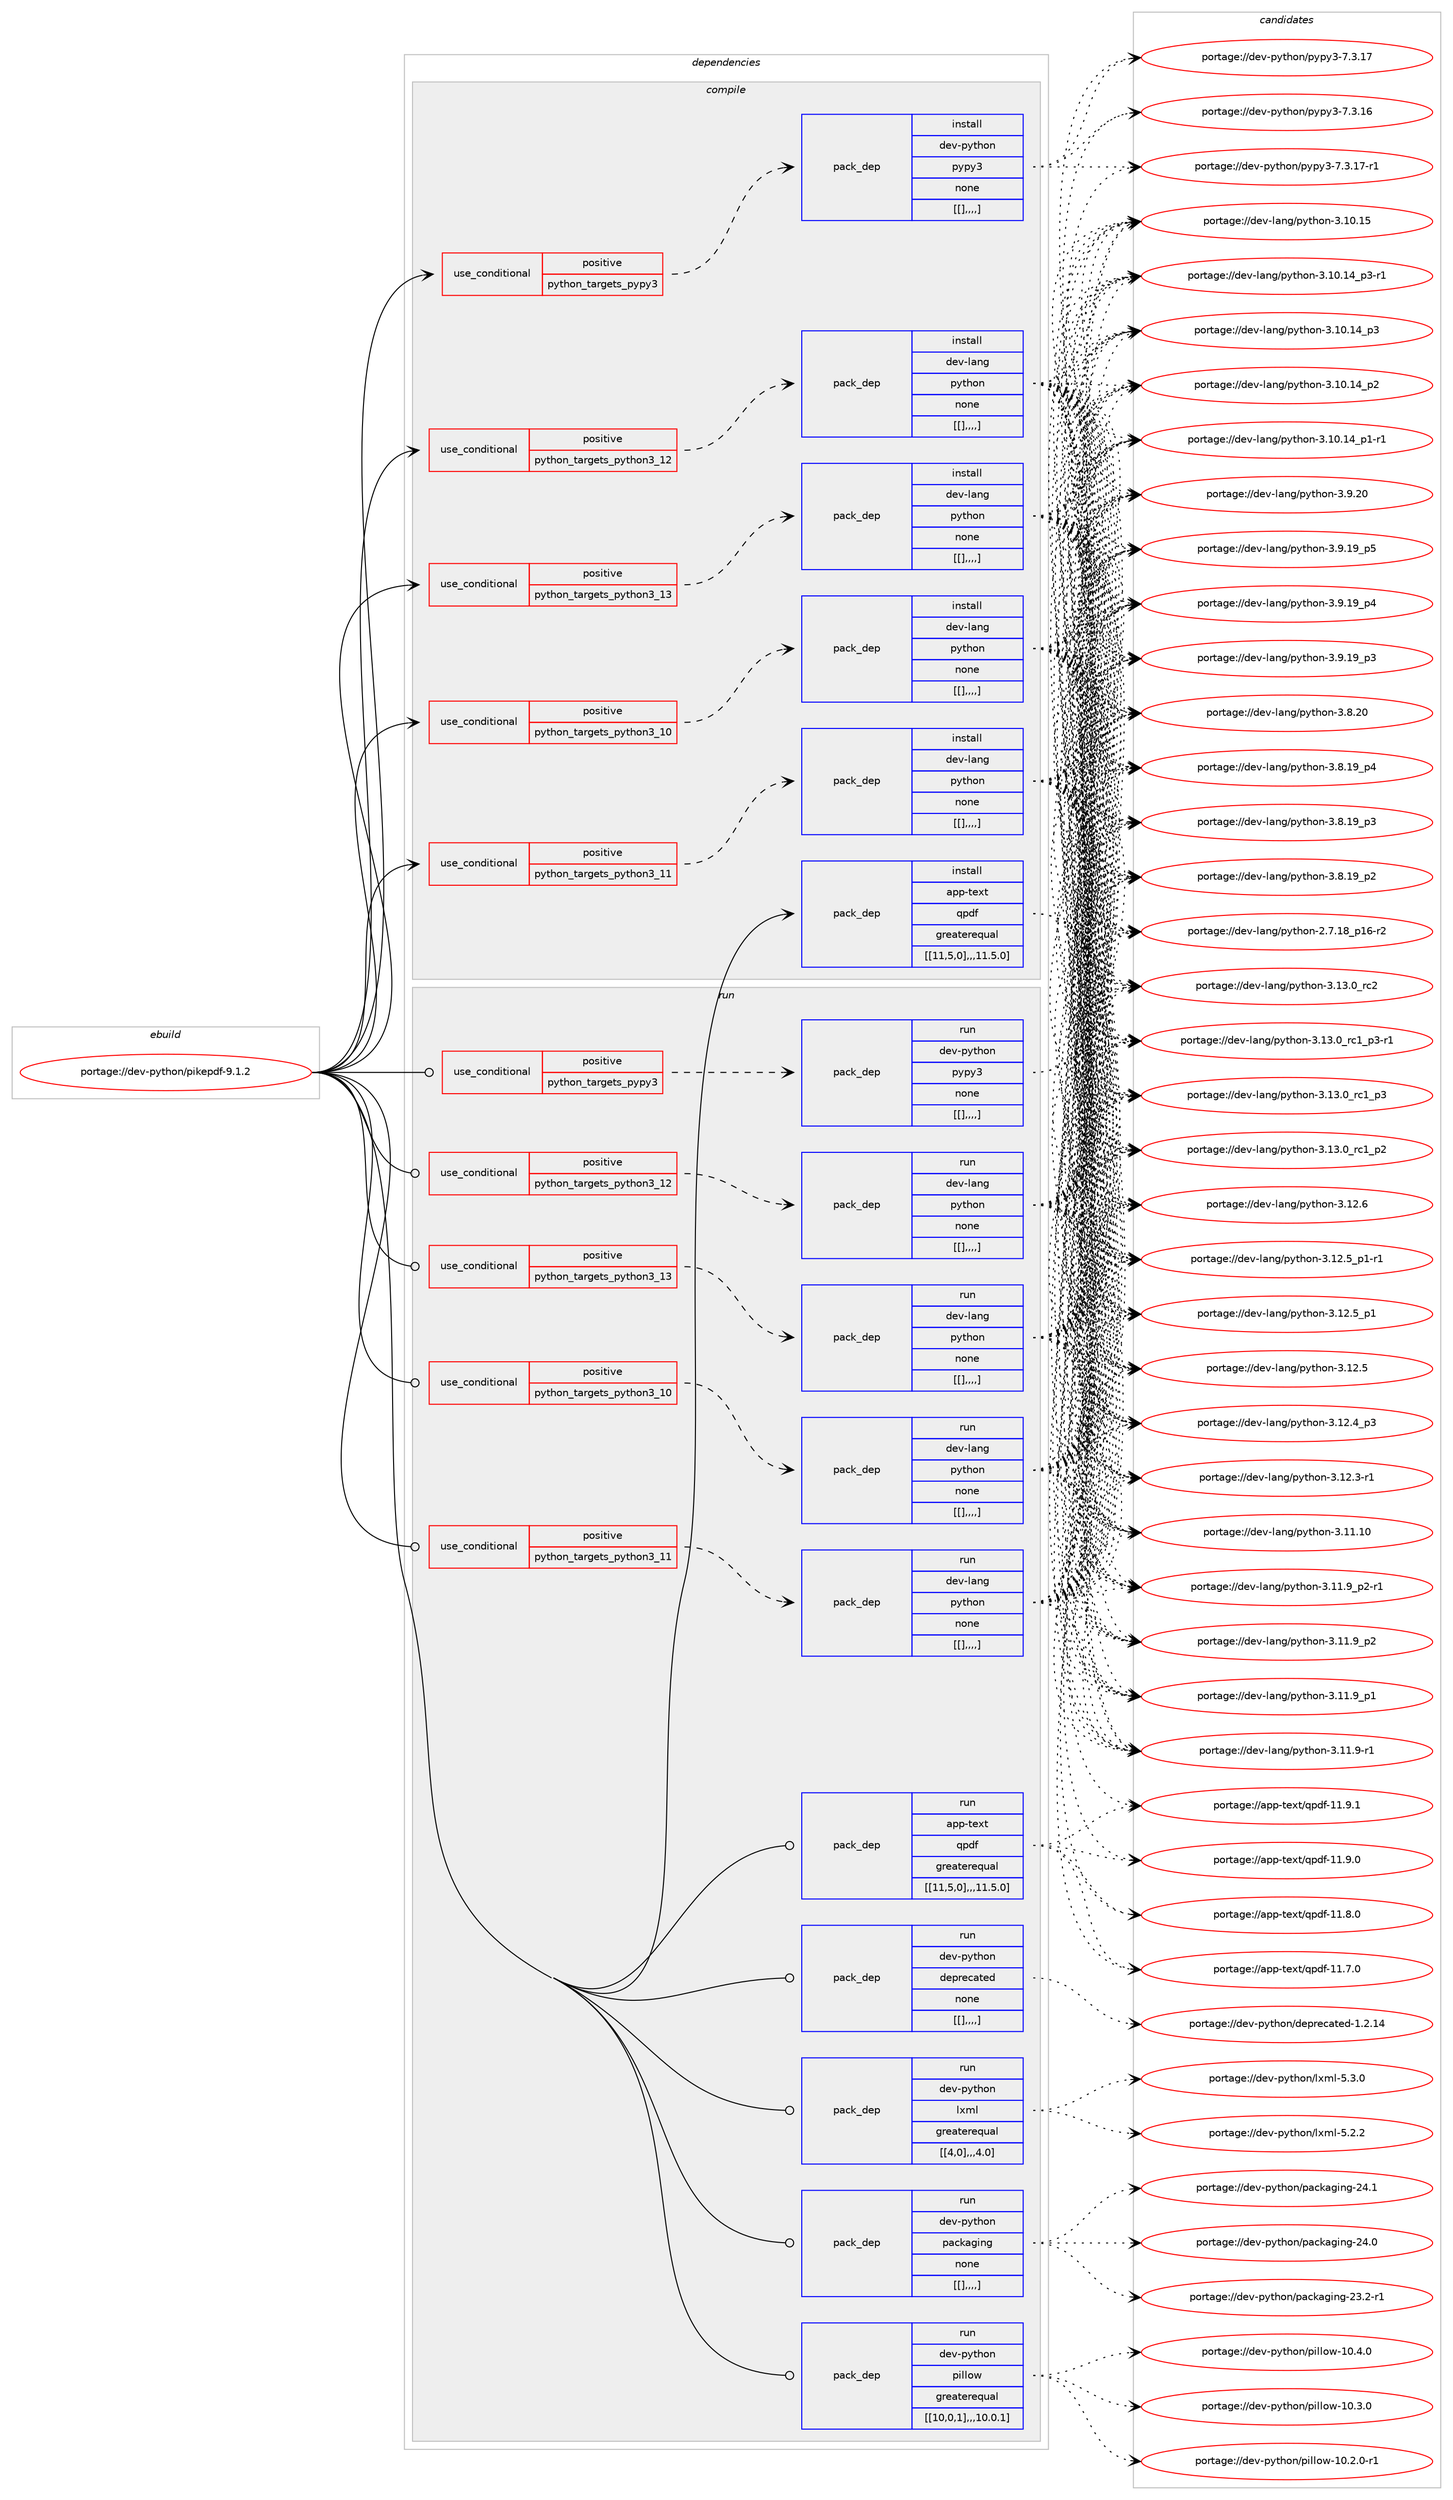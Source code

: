 digraph prolog {

# *************
# Graph options
# *************

newrank=true;
concentrate=true;
compound=true;
graph [rankdir=LR,fontname=Helvetica,fontsize=10,ranksep=1.5];#, ranksep=2.5, nodesep=0.2];
edge  [arrowhead=vee];
node  [fontname=Helvetica,fontsize=10];

# **********
# The ebuild
# **********

subgraph cluster_leftcol {
color=gray;
label=<<i>ebuild</i>>;
id [label="portage://dev-python/pikepdf-9.1.2", color=red, width=4, href="../dev-python/pikepdf-9.1.2.svg"];
}

# ****************
# The dependencies
# ****************

subgraph cluster_midcol {
color=gray;
label=<<i>dependencies</i>>;
subgraph cluster_compile {
fillcolor="#eeeeee";
style=filled;
label=<<i>compile</i>>;
subgraph cond36609 {
dependency155393 [label=<<TABLE BORDER="0" CELLBORDER="1" CELLSPACING="0" CELLPADDING="4"><TR><TD ROWSPAN="3" CELLPADDING="10">use_conditional</TD></TR><TR><TD>positive</TD></TR><TR><TD>python_targets_pypy3</TD></TR></TABLE>>, shape=none, color=red];
subgraph pack117564 {
dependency155394 [label=<<TABLE BORDER="0" CELLBORDER="1" CELLSPACING="0" CELLPADDING="4" WIDTH="220"><TR><TD ROWSPAN="6" CELLPADDING="30">pack_dep</TD></TR><TR><TD WIDTH="110">install</TD></TR><TR><TD>dev-python</TD></TR><TR><TD>pypy3</TD></TR><TR><TD>none</TD></TR><TR><TD>[[],,,,]</TD></TR></TABLE>>, shape=none, color=blue];
}
dependency155393:e -> dependency155394:w [weight=20,style="dashed",arrowhead="vee"];
}
id:e -> dependency155393:w [weight=20,style="solid",arrowhead="vee"];
subgraph cond36610 {
dependency155395 [label=<<TABLE BORDER="0" CELLBORDER="1" CELLSPACING="0" CELLPADDING="4"><TR><TD ROWSPAN="3" CELLPADDING="10">use_conditional</TD></TR><TR><TD>positive</TD></TR><TR><TD>python_targets_python3_10</TD></TR></TABLE>>, shape=none, color=red];
subgraph pack117565 {
dependency155396 [label=<<TABLE BORDER="0" CELLBORDER="1" CELLSPACING="0" CELLPADDING="4" WIDTH="220"><TR><TD ROWSPAN="6" CELLPADDING="30">pack_dep</TD></TR><TR><TD WIDTH="110">install</TD></TR><TR><TD>dev-lang</TD></TR><TR><TD>python</TD></TR><TR><TD>none</TD></TR><TR><TD>[[],,,,]</TD></TR></TABLE>>, shape=none, color=blue];
}
dependency155395:e -> dependency155396:w [weight=20,style="dashed",arrowhead="vee"];
}
id:e -> dependency155395:w [weight=20,style="solid",arrowhead="vee"];
subgraph cond36611 {
dependency155397 [label=<<TABLE BORDER="0" CELLBORDER="1" CELLSPACING="0" CELLPADDING="4"><TR><TD ROWSPAN="3" CELLPADDING="10">use_conditional</TD></TR><TR><TD>positive</TD></TR><TR><TD>python_targets_python3_11</TD></TR></TABLE>>, shape=none, color=red];
subgraph pack117566 {
dependency155398 [label=<<TABLE BORDER="0" CELLBORDER="1" CELLSPACING="0" CELLPADDING="4" WIDTH="220"><TR><TD ROWSPAN="6" CELLPADDING="30">pack_dep</TD></TR><TR><TD WIDTH="110">install</TD></TR><TR><TD>dev-lang</TD></TR><TR><TD>python</TD></TR><TR><TD>none</TD></TR><TR><TD>[[],,,,]</TD></TR></TABLE>>, shape=none, color=blue];
}
dependency155397:e -> dependency155398:w [weight=20,style="dashed",arrowhead="vee"];
}
id:e -> dependency155397:w [weight=20,style="solid",arrowhead="vee"];
subgraph cond36612 {
dependency155399 [label=<<TABLE BORDER="0" CELLBORDER="1" CELLSPACING="0" CELLPADDING="4"><TR><TD ROWSPAN="3" CELLPADDING="10">use_conditional</TD></TR><TR><TD>positive</TD></TR><TR><TD>python_targets_python3_12</TD></TR></TABLE>>, shape=none, color=red];
subgraph pack117567 {
dependency155400 [label=<<TABLE BORDER="0" CELLBORDER="1" CELLSPACING="0" CELLPADDING="4" WIDTH="220"><TR><TD ROWSPAN="6" CELLPADDING="30">pack_dep</TD></TR><TR><TD WIDTH="110">install</TD></TR><TR><TD>dev-lang</TD></TR><TR><TD>python</TD></TR><TR><TD>none</TD></TR><TR><TD>[[],,,,]</TD></TR></TABLE>>, shape=none, color=blue];
}
dependency155399:e -> dependency155400:w [weight=20,style="dashed",arrowhead="vee"];
}
id:e -> dependency155399:w [weight=20,style="solid",arrowhead="vee"];
subgraph cond36613 {
dependency155401 [label=<<TABLE BORDER="0" CELLBORDER="1" CELLSPACING="0" CELLPADDING="4"><TR><TD ROWSPAN="3" CELLPADDING="10">use_conditional</TD></TR><TR><TD>positive</TD></TR><TR><TD>python_targets_python3_13</TD></TR></TABLE>>, shape=none, color=red];
subgraph pack117568 {
dependency155402 [label=<<TABLE BORDER="0" CELLBORDER="1" CELLSPACING="0" CELLPADDING="4" WIDTH="220"><TR><TD ROWSPAN="6" CELLPADDING="30">pack_dep</TD></TR><TR><TD WIDTH="110">install</TD></TR><TR><TD>dev-lang</TD></TR><TR><TD>python</TD></TR><TR><TD>none</TD></TR><TR><TD>[[],,,,]</TD></TR></TABLE>>, shape=none, color=blue];
}
dependency155401:e -> dependency155402:w [weight=20,style="dashed",arrowhead="vee"];
}
id:e -> dependency155401:w [weight=20,style="solid",arrowhead="vee"];
subgraph pack117569 {
dependency155403 [label=<<TABLE BORDER="0" CELLBORDER="1" CELLSPACING="0" CELLPADDING="4" WIDTH="220"><TR><TD ROWSPAN="6" CELLPADDING="30">pack_dep</TD></TR><TR><TD WIDTH="110">install</TD></TR><TR><TD>app-text</TD></TR><TR><TD>qpdf</TD></TR><TR><TD>greaterequal</TD></TR><TR><TD>[[11,5,0],,,11.5.0]</TD></TR></TABLE>>, shape=none, color=blue];
}
id:e -> dependency155403:w [weight=20,style="solid",arrowhead="vee"];
}
subgraph cluster_compileandrun {
fillcolor="#eeeeee";
style=filled;
label=<<i>compile and run</i>>;
}
subgraph cluster_run {
fillcolor="#eeeeee";
style=filled;
label=<<i>run</i>>;
subgraph cond36614 {
dependency155404 [label=<<TABLE BORDER="0" CELLBORDER="1" CELLSPACING="0" CELLPADDING="4"><TR><TD ROWSPAN="3" CELLPADDING="10">use_conditional</TD></TR><TR><TD>positive</TD></TR><TR><TD>python_targets_pypy3</TD></TR></TABLE>>, shape=none, color=red];
subgraph pack117570 {
dependency155405 [label=<<TABLE BORDER="0" CELLBORDER="1" CELLSPACING="0" CELLPADDING="4" WIDTH="220"><TR><TD ROWSPAN="6" CELLPADDING="30">pack_dep</TD></TR><TR><TD WIDTH="110">run</TD></TR><TR><TD>dev-python</TD></TR><TR><TD>pypy3</TD></TR><TR><TD>none</TD></TR><TR><TD>[[],,,,]</TD></TR></TABLE>>, shape=none, color=blue];
}
dependency155404:e -> dependency155405:w [weight=20,style="dashed",arrowhead="vee"];
}
id:e -> dependency155404:w [weight=20,style="solid",arrowhead="odot"];
subgraph cond36615 {
dependency155406 [label=<<TABLE BORDER="0" CELLBORDER="1" CELLSPACING="0" CELLPADDING="4"><TR><TD ROWSPAN="3" CELLPADDING="10">use_conditional</TD></TR><TR><TD>positive</TD></TR><TR><TD>python_targets_python3_10</TD></TR></TABLE>>, shape=none, color=red];
subgraph pack117571 {
dependency155407 [label=<<TABLE BORDER="0" CELLBORDER="1" CELLSPACING="0" CELLPADDING="4" WIDTH="220"><TR><TD ROWSPAN="6" CELLPADDING="30">pack_dep</TD></TR><TR><TD WIDTH="110">run</TD></TR><TR><TD>dev-lang</TD></TR><TR><TD>python</TD></TR><TR><TD>none</TD></TR><TR><TD>[[],,,,]</TD></TR></TABLE>>, shape=none, color=blue];
}
dependency155406:e -> dependency155407:w [weight=20,style="dashed",arrowhead="vee"];
}
id:e -> dependency155406:w [weight=20,style="solid",arrowhead="odot"];
subgraph cond36616 {
dependency155408 [label=<<TABLE BORDER="0" CELLBORDER="1" CELLSPACING="0" CELLPADDING="4"><TR><TD ROWSPAN="3" CELLPADDING="10">use_conditional</TD></TR><TR><TD>positive</TD></TR><TR><TD>python_targets_python3_11</TD></TR></TABLE>>, shape=none, color=red];
subgraph pack117572 {
dependency155409 [label=<<TABLE BORDER="0" CELLBORDER="1" CELLSPACING="0" CELLPADDING="4" WIDTH="220"><TR><TD ROWSPAN="6" CELLPADDING="30">pack_dep</TD></TR><TR><TD WIDTH="110">run</TD></TR><TR><TD>dev-lang</TD></TR><TR><TD>python</TD></TR><TR><TD>none</TD></TR><TR><TD>[[],,,,]</TD></TR></TABLE>>, shape=none, color=blue];
}
dependency155408:e -> dependency155409:w [weight=20,style="dashed",arrowhead="vee"];
}
id:e -> dependency155408:w [weight=20,style="solid",arrowhead="odot"];
subgraph cond36617 {
dependency155410 [label=<<TABLE BORDER="0" CELLBORDER="1" CELLSPACING="0" CELLPADDING="4"><TR><TD ROWSPAN="3" CELLPADDING="10">use_conditional</TD></TR><TR><TD>positive</TD></TR><TR><TD>python_targets_python3_12</TD></TR></TABLE>>, shape=none, color=red];
subgraph pack117573 {
dependency155411 [label=<<TABLE BORDER="0" CELLBORDER="1" CELLSPACING="0" CELLPADDING="4" WIDTH="220"><TR><TD ROWSPAN="6" CELLPADDING="30">pack_dep</TD></TR><TR><TD WIDTH="110">run</TD></TR><TR><TD>dev-lang</TD></TR><TR><TD>python</TD></TR><TR><TD>none</TD></TR><TR><TD>[[],,,,]</TD></TR></TABLE>>, shape=none, color=blue];
}
dependency155410:e -> dependency155411:w [weight=20,style="dashed",arrowhead="vee"];
}
id:e -> dependency155410:w [weight=20,style="solid",arrowhead="odot"];
subgraph cond36618 {
dependency155412 [label=<<TABLE BORDER="0" CELLBORDER="1" CELLSPACING="0" CELLPADDING="4"><TR><TD ROWSPAN="3" CELLPADDING="10">use_conditional</TD></TR><TR><TD>positive</TD></TR><TR><TD>python_targets_python3_13</TD></TR></TABLE>>, shape=none, color=red];
subgraph pack117574 {
dependency155413 [label=<<TABLE BORDER="0" CELLBORDER="1" CELLSPACING="0" CELLPADDING="4" WIDTH="220"><TR><TD ROWSPAN="6" CELLPADDING="30">pack_dep</TD></TR><TR><TD WIDTH="110">run</TD></TR><TR><TD>dev-lang</TD></TR><TR><TD>python</TD></TR><TR><TD>none</TD></TR><TR><TD>[[],,,,]</TD></TR></TABLE>>, shape=none, color=blue];
}
dependency155412:e -> dependency155413:w [weight=20,style="dashed",arrowhead="vee"];
}
id:e -> dependency155412:w [weight=20,style="solid",arrowhead="odot"];
subgraph pack117575 {
dependency155414 [label=<<TABLE BORDER="0" CELLBORDER="1" CELLSPACING="0" CELLPADDING="4" WIDTH="220"><TR><TD ROWSPAN="6" CELLPADDING="30">pack_dep</TD></TR><TR><TD WIDTH="110">run</TD></TR><TR><TD>app-text</TD></TR><TR><TD>qpdf</TD></TR><TR><TD>greaterequal</TD></TR><TR><TD>[[11,5,0],,,11.5.0]</TD></TR></TABLE>>, shape=none, color=blue];
}
id:e -> dependency155414:w [weight=20,style="solid",arrowhead="odot"];
subgraph pack117576 {
dependency155415 [label=<<TABLE BORDER="0" CELLBORDER="1" CELLSPACING="0" CELLPADDING="4" WIDTH="220"><TR><TD ROWSPAN="6" CELLPADDING="30">pack_dep</TD></TR><TR><TD WIDTH="110">run</TD></TR><TR><TD>dev-python</TD></TR><TR><TD>deprecated</TD></TR><TR><TD>none</TD></TR><TR><TD>[[],,,,]</TD></TR></TABLE>>, shape=none, color=blue];
}
id:e -> dependency155415:w [weight=20,style="solid",arrowhead="odot"];
subgraph pack117577 {
dependency155416 [label=<<TABLE BORDER="0" CELLBORDER="1" CELLSPACING="0" CELLPADDING="4" WIDTH="220"><TR><TD ROWSPAN="6" CELLPADDING="30">pack_dep</TD></TR><TR><TD WIDTH="110">run</TD></TR><TR><TD>dev-python</TD></TR><TR><TD>lxml</TD></TR><TR><TD>greaterequal</TD></TR><TR><TD>[[4,0],,,4.0]</TD></TR></TABLE>>, shape=none, color=blue];
}
id:e -> dependency155416:w [weight=20,style="solid",arrowhead="odot"];
subgraph pack117578 {
dependency155417 [label=<<TABLE BORDER="0" CELLBORDER="1" CELLSPACING="0" CELLPADDING="4" WIDTH="220"><TR><TD ROWSPAN="6" CELLPADDING="30">pack_dep</TD></TR><TR><TD WIDTH="110">run</TD></TR><TR><TD>dev-python</TD></TR><TR><TD>packaging</TD></TR><TR><TD>none</TD></TR><TR><TD>[[],,,,]</TD></TR></TABLE>>, shape=none, color=blue];
}
id:e -> dependency155417:w [weight=20,style="solid",arrowhead="odot"];
subgraph pack117579 {
dependency155418 [label=<<TABLE BORDER="0" CELLBORDER="1" CELLSPACING="0" CELLPADDING="4" WIDTH="220"><TR><TD ROWSPAN="6" CELLPADDING="30">pack_dep</TD></TR><TR><TD WIDTH="110">run</TD></TR><TR><TD>dev-python</TD></TR><TR><TD>pillow</TD></TR><TR><TD>greaterequal</TD></TR><TR><TD>[[10,0,1],,,10.0.1]</TD></TR></TABLE>>, shape=none, color=blue];
}
id:e -> dependency155418:w [weight=20,style="solid",arrowhead="odot"];
}
}

# **************
# The candidates
# **************

subgraph cluster_choices {
rank=same;
color=gray;
label=<<i>candidates</i>>;

subgraph choice117564 {
color=black;
nodesep=1;
choice100101118451121211161041111104711212111212151455546514649554511449 [label="portage://dev-python/pypy3-7.3.17-r1", color=red, width=4,href="../dev-python/pypy3-7.3.17-r1.svg"];
choice10010111845112121116104111110471121211121215145554651464955 [label="portage://dev-python/pypy3-7.3.17", color=red, width=4,href="../dev-python/pypy3-7.3.17.svg"];
choice10010111845112121116104111110471121211121215145554651464954 [label="portage://dev-python/pypy3-7.3.16", color=red, width=4,href="../dev-python/pypy3-7.3.16.svg"];
dependency155394:e -> choice100101118451121211161041111104711212111212151455546514649554511449:w [style=dotted,weight="100"];
dependency155394:e -> choice10010111845112121116104111110471121211121215145554651464955:w [style=dotted,weight="100"];
dependency155394:e -> choice10010111845112121116104111110471121211121215145554651464954:w [style=dotted,weight="100"];
}
subgraph choice117565 {
color=black;
nodesep=1;
choice10010111845108971101034711212111610411111045514649514648951149950 [label="portage://dev-lang/python-3.13.0_rc2", color=red, width=4,href="../dev-lang/python-3.13.0_rc2.svg"];
choice1001011184510897110103471121211161041111104551464951464895114994995112514511449 [label="portage://dev-lang/python-3.13.0_rc1_p3-r1", color=red, width=4,href="../dev-lang/python-3.13.0_rc1_p3-r1.svg"];
choice100101118451089711010347112121116104111110455146495146489511499499511251 [label="portage://dev-lang/python-3.13.0_rc1_p3", color=red, width=4,href="../dev-lang/python-3.13.0_rc1_p3.svg"];
choice100101118451089711010347112121116104111110455146495146489511499499511250 [label="portage://dev-lang/python-3.13.0_rc1_p2", color=red, width=4,href="../dev-lang/python-3.13.0_rc1_p2.svg"];
choice10010111845108971101034711212111610411111045514649504654 [label="portage://dev-lang/python-3.12.6", color=red, width=4,href="../dev-lang/python-3.12.6.svg"];
choice1001011184510897110103471121211161041111104551464950465395112494511449 [label="portage://dev-lang/python-3.12.5_p1-r1", color=red, width=4,href="../dev-lang/python-3.12.5_p1-r1.svg"];
choice100101118451089711010347112121116104111110455146495046539511249 [label="portage://dev-lang/python-3.12.5_p1", color=red, width=4,href="../dev-lang/python-3.12.5_p1.svg"];
choice10010111845108971101034711212111610411111045514649504653 [label="portage://dev-lang/python-3.12.5", color=red, width=4,href="../dev-lang/python-3.12.5.svg"];
choice100101118451089711010347112121116104111110455146495046529511251 [label="portage://dev-lang/python-3.12.4_p3", color=red, width=4,href="../dev-lang/python-3.12.4_p3.svg"];
choice100101118451089711010347112121116104111110455146495046514511449 [label="portage://dev-lang/python-3.12.3-r1", color=red, width=4,href="../dev-lang/python-3.12.3-r1.svg"];
choice1001011184510897110103471121211161041111104551464949464948 [label="portage://dev-lang/python-3.11.10", color=red, width=4,href="../dev-lang/python-3.11.10.svg"];
choice1001011184510897110103471121211161041111104551464949465795112504511449 [label="portage://dev-lang/python-3.11.9_p2-r1", color=red, width=4,href="../dev-lang/python-3.11.9_p2-r1.svg"];
choice100101118451089711010347112121116104111110455146494946579511250 [label="portage://dev-lang/python-3.11.9_p2", color=red, width=4,href="../dev-lang/python-3.11.9_p2.svg"];
choice100101118451089711010347112121116104111110455146494946579511249 [label="portage://dev-lang/python-3.11.9_p1", color=red, width=4,href="../dev-lang/python-3.11.9_p1.svg"];
choice100101118451089711010347112121116104111110455146494946574511449 [label="portage://dev-lang/python-3.11.9-r1", color=red, width=4,href="../dev-lang/python-3.11.9-r1.svg"];
choice1001011184510897110103471121211161041111104551464948464953 [label="portage://dev-lang/python-3.10.15", color=red, width=4,href="../dev-lang/python-3.10.15.svg"];
choice100101118451089711010347112121116104111110455146494846495295112514511449 [label="portage://dev-lang/python-3.10.14_p3-r1", color=red, width=4,href="../dev-lang/python-3.10.14_p3-r1.svg"];
choice10010111845108971101034711212111610411111045514649484649529511251 [label="portage://dev-lang/python-3.10.14_p3", color=red, width=4,href="../dev-lang/python-3.10.14_p3.svg"];
choice10010111845108971101034711212111610411111045514649484649529511250 [label="portage://dev-lang/python-3.10.14_p2", color=red, width=4,href="../dev-lang/python-3.10.14_p2.svg"];
choice100101118451089711010347112121116104111110455146494846495295112494511449 [label="portage://dev-lang/python-3.10.14_p1-r1", color=red, width=4,href="../dev-lang/python-3.10.14_p1-r1.svg"];
choice10010111845108971101034711212111610411111045514657465048 [label="portage://dev-lang/python-3.9.20", color=red, width=4,href="../dev-lang/python-3.9.20.svg"];
choice100101118451089711010347112121116104111110455146574649579511253 [label="portage://dev-lang/python-3.9.19_p5", color=red, width=4,href="../dev-lang/python-3.9.19_p5.svg"];
choice100101118451089711010347112121116104111110455146574649579511252 [label="portage://dev-lang/python-3.9.19_p4", color=red, width=4,href="../dev-lang/python-3.9.19_p4.svg"];
choice100101118451089711010347112121116104111110455146574649579511251 [label="portage://dev-lang/python-3.9.19_p3", color=red, width=4,href="../dev-lang/python-3.9.19_p3.svg"];
choice10010111845108971101034711212111610411111045514656465048 [label="portage://dev-lang/python-3.8.20", color=red, width=4,href="../dev-lang/python-3.8.20.svg"];
choice100101118451089711010347112121116104111110455146564649579511252 [label="portage://dev-lang/python-3.8.19_p4", color=red, width=4,href="../dev-lang/python-3.8.19_p4.svg"];
choice100101118451089711010347112121116104111110455146564649579511251 [label="portage://dev-lang/python-3.8.19_p3", color=red, width=4,href="../dev-lang/python-3.8.19_p3.svg"];
choice100101118451089711010347112121116104111110455146564649579511250 [label="portage://dev-lang/python-3.8.19_p2", color=red, width=4,href="../dev-lang/python-3.8.19_p2.svg"];
choice100101118451089711010347112121116104111110455046554649569511249544511450 [label="portage://dev-lang/python-2.7.18_p16-r2", color=red, width=4,href="../dev-lang/python-2.7.18_p16-r2.svg"];
dependency155396:e -> choice10010111845108971101034711212111610411111045514649514648951149950:w [style=dotted,weight="100"];
dependency155396:e -> choice1001011184510897110103471121211161041111104551464951464895114994995112514511449:w [style=dotted,weight="100"];
dependency155396:e -> choice100101118451089711010347112121116104111110455146495146489511499499511251:w [style=dotted,weight="100"];
dependency155396:e -> choice100101118451089711010347112121116104111110455146495146489511499499511250:w [style=dotted,weight="100"];
dependency155396:e -> choice10010111845108971101034711212111610411111045514649504654:w [style=dotted,weight="100"];
dependency155396:e -> choice1001011184510897110103471121211161041111104551464950465395112494511449:w [style=dotted,weight="100"];
dependency155396:e -> choice100101118451089711010347112121116104111110455146495046539511249:w [style=dotted,weight="100"];
dependency155396:e -> choice10010111845108971101034711212111610411111045514649504653:w [style=dotted,weight="100"];
dependency155396:e -> choice100101118451089711010347112121116104111110455146495046529511251:w [style=dotted,weight="100"];
dependency155396:e -> choice100101118451089711010347112121116104111110455146495046514511449:w [style=dotted,weight="100"];
dependency155396:e -> choice1001011184510897110103471121211161041111104551464949464948:w [style=dotted,weight="100"];
dependency155396:e -> choice1001011184510897110103471121211161041111104551464949465795112504511449:w [style=dotted,weight="100"];
dependency155396:e -> choice100101118451089711010347112121116104111110455146494946579511250:w [style=dotted,weight="100"];
dependency155396:e -> choice100101118451089711010347112121116104111110455146494946579511249:w [style=dotted,weight="100"];
dependency155396:e -> choice100101118451089711010347112121116104111110455146494946574511449:w [style=dotted,weight="100"];
dependency155396:e -> choice1001011184510897110103471121211161041111104551464948464953:w [style=dotted,weight="100"];
dependency155396:e -> choice100101118451089711010347112121116104111110455146494846495295112514511449:w [style=dotted,weight="100"];
dependency155396:e -> choice10010111845108971101034711212111610411111045514649484649529511251:w [style=dotted,weight="100"];
dependency155396:e -> choice10010111845108971101034711212111610411111045514649484649529511250:w [style=dotted,weight="100"];
dependency155396:e -> choice100101118451089711010347112121116104111110455146494846495295112494511449:w [style=dotted,weight="100"];
dependency155396:e -> choice10010111845108971101034711212111610411111045514657465048:w [style=dotted,weight="100"];
dependency155396:e -> choice100101118451089711010347112121116104111110455146574649579511253:w [style=dotted,weight="100"];
dependency155396:e -> choice100101118451089711010347112121116104111110455146574649579511252:w [style=dotted,weight="100"];
dependency155396:e -> choice100101118451089711010347112121116104111110455146574649579511251:w [style=dotted,weight="100"];
dependency155396:e -> choice10010111845108971101034711212111610411111045514656465048:w [style=dotted,weight="100"];
dependency155396:e -> choice100101118451089711010347112121116104111110455146564649579511252:w [style=dotted,weight="100"];
dependency155396:e -> choice100101118451089711010347112121116104111110455146564649579511251:w [style=dotted,weight="100"];
dependency155396:e -> choice100101118451089711010347112121116104111110455146564649579511250:w [style=dotted,weight="100"];
dependency155396:e -> choice100101118451089711010347112121116104111110455046554649569511249544511450:w [style=dotted,weight="100"];
}
subgraph choice117566 {
color=black;
nodesep=1;
choice10010111845108971101034711212111610411111045514649514648951149950 [label="portage://dev-lang/python-3.13.0_rc2", color=red, width=4,href="../dev-lang/python-3.13.0_rc2.svg"];
choice1001011184510897110103471121211161041111104551464951464895114994995112514511449 [label="portage://dev-lang/python-3.13.0_rc1_p3-r1", color=red, width=4,href="../dev-lang/python-3.13.0_rc1_p3-r1.svg"];
choice100101118451089711010347112121116104111110455146495146489511499499511251 [label="portage://dev-lang/python-3.13.0_rc1_p3", color=red, width=4,href="../dev-lang/python-3.13.0_rc1_p3.svg"];
choice100101118451089711010347112121116104111110455146495146489511499499511250 [label="portage://dev-lang/python-3.13.0_rc1_p2", color=red, width=4,href="../dev-lang/python-3.13.0_rc1_p2.svg"];
choice10010111845108971101034711212111610411111045514649504654 [label="portage://dev-lang/python-3.12.6", color=red, width=4,href="../dev-lang/python-3.12.6.svg"];
choice1001011184510897110103471121211161041111104551464950465395112494511449 [label="portage://dev-lang/python-3.12.5_p1-r1", color=red, width=4,href="../dev-lang/python-3.12.5_p1-r1.svg"];
choice100101118451089711010347112121116104111110455146495046539511249 [label="portage://dev-lang/python-3.12.5_p1", color=red, width=4,href="../dev-lang/python-3.12.5_p1.svg"];
choice10010111845108971101034711212111610411111045514649504653 [label="portage://dev-lang/python-3.12.5", color=red, width=4,href="../dev-lang/python-3.12.5.svg"];
choice100101118451089711010347112121116104111110455146495046529511251 [label="portage://dev-lang/python-3.12.4_p3", color=red, width=4,href="../dev-lang/python-3.12.4_p3.svg"];
choice100101118451089711010347112121116104111110455146495046514511449 [label="portage://dev-lang/python-3.12.3-r1", color=red, width=4,href="../dev-lang/python-3.12.3-r1.svg"];
choice1001011184510897110103471121211161041111104551464949464948 [label="portage://dev-lang/python-3.11.10", color=red, width=4,href="../dev-lang/python-3.11.10.svg"];
choice1001011184510897110103471121211161041111104551464949465795112504511449 [label="portage://dev-lang/python-3.11.9_p2-r1", color=red, width=4,href="../dev-lang/python-3.11.9_p2-r1.svg"];
choice100101118451089711010347112121116104111110455146494946579511250 [label="portage://dev-lang/python-3.11.9_p2", color=red, width=4,href="../dev-lang/python-3.11.9_p2.svg"];
choice100101118451089711010347112121116104111110455146494946579511249 [label="portage://dev-lang/python-3.11.9_p1", color=red, width=4,href="../dev-lang/python-3.11.9_p1.svg"];
choice100101118451089711010347112121116104111110455146494946574511449 [label="portage://dev-lang/python-3.11.9-r1", color=red, width=4,href="../dev-lang/python-3.11.9-r1.svg"];
choice1001011184510897110103471121211161041111104551464948464953 [label="portage://dev-lang/python-3.10.15", color=red, width=4,href="../dev-lang/python-3.10.15.svg"];
choice100101118451089711010347112121116104111110455146494846495295112514511449 [label="portage://dev-lang/python-3.10.14_p3-r1", color=red, width=4,href="../dev-lang/python-3.10.14_p3-r1.svg"];
choice10010111845108971101034711212111610411111045514649484649529511251 [label="portage://dev-lang/python-3.10.14_p3", color=red, width=4,href="../dev-lang/python-3.10.14_p3.svg"];
choice10010111845108971101034711212111610411111045514649484649529511250 [label="portage://dev-lang/python-3.10.14_p2", color=red, width=4,href="../dev-lang/python-3.10.14_p2.svg"];
choice100101118451089711010347112121116104111110455146494846495295112494511449 [label="portage://dev-lang/python-3.10.14_p1-r1", color=red, width=4,href="../dev-lang/python-3.10.14_p1-r1.svg"];
choice10010111845108971101034711212111610411111045514657465048 [label="portage://dev-lang/python-3.9.20", color=red, width=4,href="../dev-lang/python-3.9.20.svg"];
choice100101118451089711010347112121116104111110455146574649579511253 [label="portage://dev-lang/python-3.9.19_p5", color=red, width=4,href="../dev-lang/python-3.9.19_p5.svg"];
choice100101118451089711010347112121116104111110455146574649579511252 [label="portage://dev-lang/python-3.9.19_p4", color=red, width=4,href="../dev-lang/python-3.9.19_p4.svg"];
choice100101118451089711010347112121116104111110455146574649579511251 [label="portage://dev-lang/python-3.9.19_p3", color=red, width=4,href="../dev-lang/python-3.9.19_p3.svg"];
choice10010111845108971101034711212111610411111045514656465048 [label="portage://dev-lang/python-3.8.20", color=red, width=4,href="../dev-lang/python-3.8.20.svg"];
choice100101118451089711010347112121116104111110455146564649579511252 [label="portage://dev-lang/python-3.8.19_p4", color=red, width=4,href="../dev-lang/python-3.8.19_p4.svg"];
choice100101118451089711010347112121116104111110455146564649579511251 [label="portage://dev-lang/python-3.8.19_p3", color=red, width=4,href="../dev-lang/python-3.8.19_p3.svg"];
choice100101118451089711010347112121116104111110455146564649579511250 [label="portage://dev-lang/python-3.8.19_p2", color=red, width=4,href="../dev-lang/python-3.8.19_p2.svg"];
choice100101118451089711010347112121116104111110455046554649569511249544511450 [label="portage://dev-lang/python-2.7.18_p16-r2", color=red, width=4,href="../dev-lang/python-2.7.18_p16-r2.svg"];
dependency155398:e -> choice10010111845108971101034711212111610411111045514649514648951149950:w [style=dotted,weight="100"];
dependency155398:e -> choice1001011184510897110103471121211161041111104551464951464895114994995112514511449:w [style=dotted,weight="100"];
dependency155398:e -> choice100101118451089711010347112121116104111110455146495146489511499499511251:w [style=dotted,weight="100"];
dependency155398:e -> choice100101118451089711010347112121116104111110455146495146489511499499511250:w [style=dotted,weight="100"];
dependency155398:e -> choice10010111845108971101034711212111610411111045514649504654:w [style=dotted,weight="100"];
dependency155398:e -> choice1001011184510897110103471121211161041111104551464950465395112494511449:w [style=dotted,weight="100"];
dependency155398:e -> choice100101118451089711010347112121116104111110455146495046539511249:w [style=dotted,weight="100"];
dependency155398:e -> choice10010111845108971101034711212111610411111045514649504653:w [style=dotted,weight="100"];
dependency155398:e -> choice100101118451089711010347112121116104111110455146495046529511251:w [style=dotted,weight="100"];
dependency155398:e -> choice100101118451089711010347112121116104111110455146495046514511449:w [style=dotted,weight="100"];
dependency155398:e -> choice1001011184510897110103471121211161041111104551464949464948:w [style=dotted,weight="100"];
dependency155398:e -> choice1001011184510897110103471121211161041111104551464949465795112504511449:w [style=dotted,weight="100"];
dependency155398:e -> choice100101118451089711010347112121116104111110455146494946579511250:w [style=dotted,weight="100"];
dependency155398:e -> choice100101118451089711010347112121116104111110455146494946579511249:w [style=dotted,weight="100"];
dependency155398:e -> choice100101118451089711010347112121116104111110455146494946574511449:w [style=dotted,weight="100"];
dependency155398:e -> choice1001011184510897110103471121211161041111104551464948464953:w [style=dotted,weight="100"];
dependency155398:e -> choice100101118451089711010347112121116104111110455146494846495295112514511449:w [style=dotted,weight="100"];
dependency155398:e -> choice10010111845108971101034711212111610411111045514649484649529511251:w [style=dotted,weight="100"];
dependency155398:e -> choice10010111845108971101034711212111610411111045514649484649529511250:w [style=dotted,weight="100"];
dependency155398:e -> choice100101118451089711010347112121116104111110455146494846495295112494511449:w [style=dotted,weight="100"];
dependency155398:e -> choice10010111845108971101034711212111610411111045514657465048:w [style=dotted,weight="100"];
dependency155398:e -> choice100101118451089711010347112121116104111110455146574649579511253:w [style=dotted,weight="100"];
dependency155398:e -> choice100101118451089711010347112121116104111110455146574649579511252:w [style=dotted,weight="100"];
dependency155398:e -> choice100101118451089711010347112121116104111110455146574649579511251:w [style=dotted,weight="100"];
dependency155398:e -> choice10010111845108971101034711212111610411111045514656465048:w [style=dotted,weight="100"];
dependency155398:e -> choice100101118451089711010347112121116104111110455146564649579511252:w [style=dotted,weight="100"];
dependency155398:e -> choice100101118451089711010347112121116104111110455146564649579511251:w [style=dotted,weight="100"];
dependency155398:e -> choice100101118451089711010347112121116104111110455146564649579511250:w [style=dotted,weight="100"];
dependency155398:e -> choice100101118451089711010347112121116104111110455046554649569511249544511450:w [style=dotted,weight="100"];
}
subgraph choice117567 {
color=black;
nodesep=1;
choice10010111845108971101034711212111610411111045514649514648951149950 [label="portage://dev-lang/python-3.13.0_rc2", color=red, width=4,href="../dev-lang/python-3.13.0_rc2.svg"];
choice1001011184510897110103471121211161041111104551464951464895114994995112514511449 [label="portage://dev-lang/python-3.13.0_rc1_p3-r1", color=red, width=4,href="../dev-lang/python-3.13.0_rc1_p3-r1.svg"];
choice100101118451089711010347112121116104111110455146495146489511499499511251 [label="portage://dev-lang/python-3.13.0_rc1_p3", color=red, width=4,href="../dev-lang/python-3.13.0_rc1_p3.svg"];
choice100101118451089711010347112121116104111110455146495146489511499499511250 [label="portage://dev-lang/python-3.13.0_rc1_p2", color=red, width=4,href="../dev-lang/python-3.13.0_rc1_p2.svg"];
choice10010111845108971101034711212111610411111045514649504654 [label="portage://dev-lang/python-3.12.6", color=red, width=4,href="../dev-lang/python-3.12.6.svg"];
choice1001011184510897110103471121211161041111104551464950465395112494511449 [label="portage://dev-lang/python-3.12.5_p1-r1", color=red, width=4,href="../dev-lang/python-3.12.5_p1-r1.svg"];
choice100101118451089711010347112121116104111110455146495046539511249 [label="portage://dev-lang/python-3.12.5_p1", color=red, width=4,href="../dev-lang/python-3.12.5_p1.svg"];
choice10010111845108971101034711212111610411111045514649504653 [label="portage://dev-lang/python-3.12.5", color=red, width=4,href="../dev-lang/python-3.12.5.svg"];
choice100101118451089711010347112121116104111110455146495046529511251 [label="portage://dev-lang/python-3.12.4_p3", color=red, width=4,href="../dev-lang/python-3.12.4_p3.svg"];
choice100101118451089711010347112121116104111110455146495046514511449 [label="portage://dev-lang/python-3.12.3-r1", color=red, width=4,href="../dev-lang/python-3.12.3-r1.svg"];
choice1001011184510897110103471121211161041111104551464949464948 [label="portage://dev-lang/python-3.11.10", color=red, width=4,href="../dev-lang/python-3.11.10.svg"];
choice1001011184510897110103471121211161041111104551464949465795112504511449 [label="portage://dev-lang/python-3.11.9_p2-r1", color=red, width=4,href="../dev-lang/python-3.11.9_p2-r1.svg"];
choice100101118451089711010347112121116104111110455146494946579511250 [label="portage://dev-lang/python-3.11.9_p2", color=red, width=4,href="../dev-lang/python-3.11.9_p2.svg"];
choice100101118451089711010347112121116104111110455146494946579511249 [label="portage://dev-lang/python-3.11.9_p1", color=red, width=4,href="../dev-lang/python-3.11.9_p1.svg"];
choice100101118451089711010347112121116104111110455146494946574511449 [label="portage://dev-lang/python-3.11.9-r1", color=red, width=4,href="../dev-lang/python-3.11.9-r1.svg"];
choice1001011184510897110103471121211161041111104551464948464953 [label="portage://dev-lang/python-3.10.15", color=red, width=4,href="../dev-lang/python-3.10.15.svg"];
choice100101118451089711010347112121116104111110455146494846495295112514511449 [label="portage://dev-lang/python-3.10.14_p3-r1", color=red, width=4,href="../dev-lang/python-3.10.14_p3-r1.svg"];
choice10010111845108971101034711212111610411111045514649484649529511251 [label="portage://dev-lang/python-3.10.14_p3", color=red, width=4,href="../dev-lang/python-3.10.14_p3.svg"];
choice10010111845108971101034711212111610411111045514649484649529511250 [label="portage://dev-lang/python-3.10.14_p2", color=red, width=4,href="../dev-lang/python-3.10.14_p2.svg"];
choice100101118451089711010347112121116104111110455146494846495295112494511449 [label="portage://dev-lang/python-3.10.14_p1-r1", color=red, width=4,href="../dev-lang/python-3.10.14_p1-r1.svg"];
choice10010111845108971101034711212111610411111045514657465048 [label="portage://dev-lang/python-3.9.20", color=red, width=4,href="../dev-lang/python-3.9.20.svg"];
choice100101118451089711010347112121116104111110455146574649579511253 [label="portage://dev-lang/python-3.9.19_p5", color=red, width=4,href="../dev-lang/python-3.9.19_p5.svg"];
choice100101118451089711010347112121116104111110455146574649579511252 [label="portage://dev-lang/python-3.9.19_p4", color=red, width=4,href="../dev-lang/python-3.9.19_p4.svg"];
choice100101118451089711010347112121116104111110455146574649579511251 [label="portage://dev-lang/python-3.9.19_p3", color=red, width=4,href="../dev-lang/python-3.9.19_p3.svg"];
choice10010111845108971101034711212111610411111045514656465048 [label="portage://dev-lang/python-3.8.20", color=red, width=4,href="../dev-lang/python-3.8.20.svg"];
choice100101118451089711010347112121116104111110455146564649579511252 [label="portage://dev-lang/python-3.8.19_p4", color=red, width=4,href="../dev-lang/python-3.8.19_p4.svg"];
choice100101118451089711010347112121116104111110455146564649579511251 [label="portage://dev-lang/python-3.8.19_p3", color=red, width=4,href="../dev-lang/python-3.8.19_p3.svg"];
choice100101118451089711010347112121116104111110455146564649579511250 [label="portage://dev-lang/python-3.8.19_p2", color=red, width=4,href="../dev-lang/python-3.8.19_p2.svg"];
choice100101118451089711010347112121116104111110455046554649569511249544511450 [label="portage://dev-lang/python-2.7.18_p16-r2", color=red, width=4,href="../dev-lang/python-2.7.18_p16-r2.svg"];
dependency155400:e -> choice10010111845108971101034711212111610411111045514649514648951149950:w [style=dotted,weight="100"];
dependency155400:e -> choice1001011184510897110103471121211161041111104551464951464895114994995112514511449:w [style=dotted,weight="100"];
dependency155400:e -> choice100101118451089711010347112121116104111110455146495146489511499499511251:w [style=dotted,weight="100"];
dependency155400:e -> choice100101118451089711010347112121116104111110455146495146489511499499511250:w [style=dotted,weight="100"];
dependency155400:e -> choice10010111845108971101034711212111610411111045514649504654:w [style=dotted,weight="100"];
dependency155400:e -> choice1001011184510897110103471121211161041111104551464950465395112494511449:w [style=dotted,weight="100"];
dependency155400:e -> choice100101118451089711010347112121116104111110455146495046539511249:w [style=dotted,weight="100"];
dependency155400:e -> choice10010111845108971101034711212111610411111045514649504653:w [style=dotted,weight="100"];
dependency155400:e -> choice100101118451089711010347112121116104111110455146495046529511251:w [style=dotted,weight="100"];
dependency155400:e -> choice100101118451089711010347112121116104111110455146495046514511449:w [style=dotted,weight="100"];
dependency155400:e -> choice1001011184510897110103471121211161041111104551464949464948:w [style=dotted,weight="100"];
dependency155400:e -> choice1001011184510897110103471121211161041111104551464949465795112504511449:w [style=dotted,weight="100"];
dependency155400:e -> choice100101118451089711010347112121116104111110455146494946579511250:w [style=dotted,weight="100"];
dependency155400:e -> choice100101118451089711010347112121116104111110455146494946579511249:w [style=dotted,weight="100"];
dependency155400:e -> choice100101118451089711010347112121116104111110455146494946574511449:w [style=dotted,weight="100"];
dependency155400:e -> choice1001011184510897110103471121211161041111104551464948464953:w [style=dotted,weight="100"];
dependency155400:e -> choice100101118451089711010347112121116104111110455146494846495295112514511449:w [style=dotted,weight="100"];
dependency155400:e -> choice10010111845108971101034711212111610411111045514649484649529511251:w [style=dotted,weight="100"];
dependency155400:e -> choice10010111845108971101034711212111610411111045514649484649529511250:w [style=dotted,weight="100"];
dependency155400:e -> choice100101118451089711010347112121116104111110455146494846495295112494511449:w [style=dotted,weight="100"];
dependency155400:e -> choice10010111845108971101034711212111610411111045514657465048:w [style=dotted,weight="100"];
dependency155400:e -> choice100101118451089711010347112121116104111110455146574649579511253:w [style=dotted,weight="100"];
dependency155400:e -> choice100101118451089711010347112121116104111110455146574649579511252:w [style=dotted,weight="100"];
dependency155400:e -> choice100101118451089711010347112121116104111110455146574649579511251:w [style=dotted,weight="100"];
dependency155400:e -> choice10010111845108971101034711212111610411111045514656465048:w [style=dotted,weight="100"];
dependency155400:e -> choice100101118451089711010347112121116104111110455146564649579511252:w [style=dotted,weight="100"];
dependency155400:e -> choice100101118451089711010347112121116104111110455146564649579511251:w [style=dotted,weight="100"];
dependency155400:e -> choice100101118451089711010347112121116104111110455146564649579511250:w [style=dotted,weight="100"];
dependency155400:e -> choice100101118451089711010347112121116104111110455046554649569511249544511450:w [style=dotted,weight="100"];
}
subgraph choice117568 {
color=black;
nodesep=1;
choice10010111845108971101034711212111610411111045514649514648951149950 [label="portage://dev-lang/python-3.13.0_rc2", color=red, width=4,href="../dev-lang/python-3.13.0_rc2.svg"];
choice1001011184510897110103471121211161041111104551464951464895114994995112514511449 [label="portage://dev-lang/python-3.13.0_rc1_p3-r1", color=red, width=4,href="../dev-lang/python-3.13.0_rc1_p3-r1.svg"];
choice100101118451089711010347112121116104111110455146495146489511499499511251 [label="portage://dev-lang/python-3.13.0_rc1_p3", color=red, width=4,href="../dev-lang/python-3.13.0_rc1_p3.svg"];
choice100101118451089711010347112121116104111110455146495146489511499499511250 [label="portage://dev-lang/python-3.13.0_rc1_p2", color=red, width=4,href="../dev-lang/python-3.13.0_rc1_p2.svg"];
choice10010111845108971101034711212111610411111045514649504654 [label="portage://dev-lang/python-3.12.6", color=red, width=4,href="../dev-lang/python-3.12.6.svg"];
choice1001011184510897110103471121211161041111104551464950465395112494511449 [label="portage://dev-lang/python-3.12.5_p1-r1", color=red, width=4,href="../dev-lang/python-3.12.5_p1-r1.svg"];
choice100101118451089711010347112121116104111110455146495046539511249 [label="portage://dev-lang/python-3.12.5_p1", color=red, width=4,href="../dev-lang/python-3.12.5_p1.svg"];
choice10010111845108971101034711212111610411111045514649504653 [label="portage://dev-lang/python-3.12.5", color=red, width=4,href="../dev-lang/python-3.12.5.svg"];
choice100101118451089711010347112121116104111110455146495046529511251 [label="portage://dev-lang/python-3.12.4_p3", color=red, width=4,href="../dev-lang/python-3.12.4_p3.svg"];
choice100101118451089711010347112121116104111110455146495046514511449 [label="portage://dev-lang/python-3.12.3-r1", color=red, width=4,href="../dev-lang/python-3.12.3-r1.svg"];
choice1001011184510897110103471121211161041111104551464949464948 [label="portage://dev-lang/python-3.11.10", color=red, width=4,href="../dev-lang/python-3.11.10.svg"];
choice1001011184510897110103471121211161041111104551464949465795112504511449 [label="portage://dev-lang/python-3.11.9_p2-r1", color=red, width=4,href="../dev-lang/python-3.11.9_p2-r1.svg"];
choice100101118451089711010347112121116104111110455146494946579511250 [label="portage://dev-lang/python-3.11.9_p2", color=red, width=4,href="../dev-lang/python-3.11.9_p2.svg"];
choice100101118451089711010347112121116104111110455146494946579511249 [label="portage://dev-lang/python-3.11.9_p1", color=red, width=4,href="../dev-lang/python-3.11.9_p1.svg"];
choice100101118451089711010347112121116104111110455146494946574511449 [label="portage://dev-lang/python-3.11.9-r1", color=red, width=4,href="../dev-lang/python-3.11.9-r1.svg"];
choice1001011184510897110103471121211161041111104551464948464953 [label="portage://dev-lang/python-3.10.15", color=red, width=4,href="../dev-lang/python-3.10.15.svg"];
choice100101118451089711010347112121116104111110455146494846495295112514511449 [label="portage://dev-lang/python-3.10.14_p3-r1", color=red, width=4,href="../dev-lang/python-3.10.14_p3-r1.svg"];
choice10010111845108971101034711212111610411111045514649484649529511251 [label="portage://dev-lang/python-3.10.14_p3", color=red, width=4,href="../dev-lang/python-3.10.14_p3.svg"];
choice10010111845108971101034711212111610411111045514649484649529511250 [label="portage://dev-lang/python-3.10.14_p2", color=red, width=4,href="../dev-lang/python-3.10.14_p2.svg"];
choice100101118451089711010347112121116104111110455146494846495295112494511449 [label="portage://dev-lang/python-3.10.14_p1-r1", color=red, width=4,href="../dev-lang/python-3.10.14_p1-r1.svg"];
choice10010111845108971101034711212111610411111045514657465048 [label="portage://dev-lang/python-3.9.20", color=red, width=4,href="../dev-lang/python-3.9.20.svg"];
choice100101118451089711010347112121116104111110455146574649579511253 [label="portage://dev-lang/python-3.9.19_p5", color=red, width=4,href="../dev-lang/python-3.9.19_p5.svg"];
choice100101118451089711010347112121116104111110455146574649579511252 [label="portage://dev-lang/python-3.9.19_p4", color=red, width=4,href="../dev-lang/python-3.9.19_p4.svg"];
choice100101118451089711010347112121116104111110455146574649579511251 [label="portage://dev-lang/python-3.9.19_p3", color=red, width=4,href="../dev-lang/python-3.9.19_p3.svg"];
choice10010111845108971101034711212111610411111045514656465048 [label="portage://dev-lang/python-3.8.20", color=red, width=4,href="../dev-lang/python-3.8.20.svg"];
choice100101118451089711010347112121116104111110455146564649579511252 [label="portage://dev-lang/python-3.8.19_p4", color=red, width=4,href="../dev-lang/python-3.8.19_p4.svg"];
choice100101118451089711010347112121116104111110455146564649579511251 [label="portage://dev-lang/python-3.8.19_p3", color=red, width=4,href="../dev-lang/python-3.8.19_p3.svg"];
choice100101118451089711010347112121116104111110455146564649579511250 [label="portage://dev-lang/python-3.8.19_p2", color=red, width=4,href="../dev-lang/python-3.8.19_p2.svg"];
choice100101118451089711010347112121116104111110455046554649569511249544511450 [label="portage://dev-lang/python-2.7.18_p16-r2", color=red, width=4,href="../dev-lang/python-2.7.18_p16-r2.svg"];
dependency155402:e -> choice10010111845108971101034711212111610411111045514649514648951149950:w [style=dotted,weight="100"];
dependency155402:e -> choice1001011184510897110103471121211161041111104551464951464895114994995112514511449:w [style=dotted,weight="100"];
dependency155402:e -> choice100101118451089711010347112121116104111110455146495146489511499499511251:w [style=dotted,weight="100"];
dependency155402:e -> choice100101118451089711010347112121116104111110455146495146489511499499511250:w [style=dotted,weight="100"];
dependency155402:e -> choice10010111845108971101034711212111610411111045514649504654:w [style=dotted,weight="100"];
dependency155402:e -> choice1001011184510897110103471121211161041111104551464950465395112494511449:w [style=dotted,weight="100"];
dependency155402:e -> choice100101118451089711010347112121116104111110455146495046539511249:w [style=dotted,weight="100"];
dependency155402:e -> choice10010111845108971101034711212111610411111045514649504653:w [style=dotted,weight="100"];
dependency155402:e -> choice100101118451089711010347112121116104111110455146495046529511251:w [style=dotted,weight="100"];
dependency155402:e -> choice100101118451089711010347112121116104111110455146495046514511449:w [style=dotted,weight="100"];
dependency155402:e -> choice1001011184510897110103471121211161041111104551464949464948:w [style=dotted,weight="100"];
dependency155402:e -> choice1001011184510897110103471121211161041111104551464949465795112504511449:w [style=dotted,weight="100"];
dependency155402:e -> choice100101118451089711010347112121116104111110455146494946579511250:w [style=dotted,weight="100"];
dependency155402:e -> choice100101118451089711010347112121116104111110455146494946579511249:w [style=dotted,weight="100"];
dependency155402:e -> choice100101118451089711010347112121116104111110455146494946574511449:w [style=dotted,weight="100"];
dependency155402:e -> choice1001011184510897110103471121211161041111104551464948464953:w [style=dotted,weight="100"];
dependency155402:e -> choice100101118451089711010347112121116104111110455146494846495295112514511449:w [style=dotted,weight="100"];
dependency155402:e -> choice10010111845108971101034711212111610411111045514649484649529511251:w [style=dotted,weight="100"];
dependency155402:e -> choice10010111845108971101034711212111610411111045514649484649529511250:w [style=dotted,weight="100"];
dependency155402:e -> choice100101118451089711010347112121116104111110455146494846495295112494511449:w [style=dotted,weight="100"];
dependency155402:e -> choice10010111845108971101034711212111610411111045514657465048:w [style=dotted,weight="100"];
dependency155402:e -> choice100101118451089711010347112121116104111110455146574649579511253:w [style=dotted,weight="100"];
dependency155402:e -> choice100101118451089711010347112121116104111110455146574649579511252:w [style=dotted,weight="100"];
dependency155402:e -> choice100101118451089711010347112121116104111110455146574649579511251:w [style=dotted,weight="100"];
dependency155402:e -> choice10010111845108971101034711212111610411111045514656465048:w [style=dotted,weight="100"];
dependency155402:e -> choice100101118451089711010347112121116104111110455146564649579511252:w [style=dotted,weight="100"];
dependency155402:e -> choice100101118451089711010347112121116104111110455146564649579511251:w [style=dotted,weight="100"];
dependency155402:e -> choice100101118451089711010347112121116104111110455146564649579511250:w [style=dotted,weight="100"];
dependency155402:e -> choice100101118451089711010347112121116104111110455046554649569511249544511450:w [style=dotted,weight="100"];
}
subgraph choice117569 {
color=black;
nodesep=1;
choice97112112451161011201164711311210010245494946574649 [label="portage://app-text/qpdf-11.9.1", color=red, width=4,href="../app-text/qpdf-11.9.1.svg"];
choice97112112451161011201164711311210010245494946574648 [label="portage://app-text/qpdf-11.9.0", color=red, width=4,href="../app-text/qpdf-11.9.0.svg"];
choice97112112451161011201164711311210010245494946564648 [label="portage://app-text/qpdf-11.8.0", color=red, width=4,href="../app-text/qpdf-11.8.0.svg"];
choice97112112451161011201164711311210010245494946554648 [label="portage://app-text/qpdf-11.7.0", color=red, width=4,href="../app-text/qpdf-11.7.0.svg"];
dependency155403:e -> choice97112112451161011201164711311210010245494946574649:w [style=dotted,weight="100"];
dependency155403:e -> choice97112112451161011201164711311210010245494946574648:w [style=dotted,weight="100"];
dependency155403:e -> choice97112112451161011201164711311210010245494946564648:w [style=dotted,weight="100"];
dependency155403:e -> choice97112112451161011201164711311210010245494946554648:w [style=dotted,weight="100"];
}
subgraph choice117570 {
color=black;
nodesep=1;
choice100101118451121211161041111104711212111212151455546514649554511449 [label="portage://dev-python/pypy3-7.3.17-r1", color=red, width=4,href="../dev-python/pypy3-7.3.17-r1.svg"];
choice10010111845112121116104111110471121211121215145554651464955 [label="portage://dev-python/pypy3-7.3.17", color=red, width=4,href="../dev-python/pypy3-7.3.17.svg"];
choice10010111845112121116104111110471121211121215145554651464954 [label="portage://dev-python/pypy3-7.3.16", color=red, width=4,href="../dev-python/pypy3-7.3.16.svg"];
dependency155405:e -> choice100101118451121211161041111104711212111212151455546514649554511449:w [style=dotted,weight="100"];
dependency155405:e -> choice10010111845112121116104111110471121211121215145554651464955:w [style=dotted,weight="100"];
dependency155405:e -> choice10010111845112121116104111110471121211121215145554651464954:w [style=dotted,weight="100"];
}
subgraph choice117571 {
color=black;
nodesep=1;
choice10010111845108971101034711212111610411111045514649514648951149950 [label="portage://dev-lang/python-3.13.0_rc2", color=red, width=4,href="../dev-lang/python-3.13.0_rc2.svg"];
choice1001011184510897110103471121211161041111104551464951464895114994995112514511449 [label="portage://dev-lang/python-3.13.0_rc1_p3-r1", color=red, width=4,href="../dev-lang/python-3.13.0_rc1_p3-r1.svg"];
choice100101118451089711010347112121116104111110455146495146489511499499511251 [label="portage://dev-lang/python-3.13.0_rc1_p3", color=red, width=4,href="../dev-lang/python-3.13.0_rc1_p3.svg"];
choice100101118451089711010347112121116104111110455146495146489511499499511250 [label="portage://dev-lang/python-3.13.0_rc1_p2", color=red, width=4,href="../dev-lang/python-3.13.0_rc1_p2.svg"];
choice10010111845108971101034711212111610411111045514649504654 [label="portage://dev-lang/python-3.12.6", color=red, width=4,href="../dev-lang/python-3.12.6.svg"];
choice1001011184510897110103471121211161041111104551464950465395112494511449 [label="portage://dev-lang/python-3.12.5_p1-r1", color=red, width=4,href="../dev-lang/python-3.12.5_p1-r1.svg"];
choice100101118451089711010347112121116104111110455146495046539511249 [label="portage://dev-lang/python-3.12.5_p1", color=red, width=4,href="../dev-lang/python-3.12.5_p1.svg"];
choice10010111845108971101034711212111610411111045514649504653 [label="portage://dev-lang/python-3.12.5", color=red, width=4,href="../dev-lang/python-3.12.5.svg"];
choice100101118451089711010347112121116104111110455146495046529511251 [label="portage://dev-lang/python-3.12.4_p3", color=red, width=4,href="../dev-lang/python-3.12.4_p3.svg"];
choice100101118451089711010347112121116104111110455146495046514511449 [label="portage://dev-lang/python-3.12.3-r1", color=red, width=4,href="../dev-lang/python-3.12.3-r1.svg"];
choice1001011184510897110103471121211161041111104551464949464948 [label="portage://dev-lang/python-3.11.10", color=red, width=4,href="../dev-lang/python-3.11.10.svg"];
choice1001011184510897110103471121211161041111104551464949465795112504511449 [label="portage://dev-lang/python-3.11.9_p2-r1", color=red, width=4,href="../dev-lang/python-3.11.9_p2-r1.svg"];
choice100101118451089711010347112121116104111110455146494946579511250 [label="portage://dev-lang/python-3.11.9_p2", color=red, width=4,href="../dev-lang/python-3.11.9_p2.svg"];
choice100101118451089711010347112121116104111110455146494946579511249 [label="portage://dev-lang/python-3.11.9_p1", color=red, width=4,href="../dev-lang/python-3.11.9_p1.svg"];
choice100101118451089711010347112121116104111110455146494946574511449 [label="portage://dev-lang/python-3.11.9-r1", color=red, width=4,href="../dev-lang/python-3.11.9-r1.svg"];
choice1001011184510897110103471121211161041111104551464948464953 [label="portage://dev-lang/python-3.10.15", color=red, width=4,href="../dev-lang/python-3.10.15.svg"];
choice100101118451089711010347112121116104111110455146494846495295112514511449 [label="portage://dev-lang/python-3.10.14_p3-r1", color=red, width=4,href="../dev-lang/python-3.10.14_p3-r1.svg"];
choice10010111845108971101034711212111610411111045514649484649529511251 [label="portage://dev-lang/python-3.10.14_p3", color=red, width=4,href="../dev-lang/python-3.10.14_p3.svg"];
choice10010111845108971101034711212111610411111045514649484649529511250 [label="portage://dev-lang/python-3.10.14_p2", color=red, width=4,href="../dev-lang/python-3.10.14_p2.svg"];
choice100101118451089711010347112121116104111110455146494846495295112494511449 [label="portage://dev-lang/python-3.10.14_p1-r1", color=red, width=4,href="../dev-lang/python-3.10.14_p1-r1.svg"];
choice10010111845108971101034711212111610411111045514657465048 [label="portage://dev-lang/python-3.9.20", color=red, width=4,href="../dev-lang/python-3.9.20.svg"];
choice100101118451089711010347112121116104111110455146574649579511253 [label="portage://dev-lang/python-3.9.19_p5", color=red, width=4,href="../dev-lang/python-3.9.19_p5.svg"];
choice100101118451089711010347112121116104111110455146574649579511252 [label="portage://dev-lang/python-3.9.19_p4", color=red, width=4,href="../dev-lang/python-3.9.19_p4.svg"];
choice100101118451089711010347112121116104111110455146574649579511251 [label="portage://dev-lang/python-3.9.19_p3", color=red, width=4,href="../dev-lang/python-3.9.19_p3.svg"];
choice10010111845108971101034711212111610411111045514656465048 [label="portage://dev-lang/python-3.8.20", color=red, width=4,href="../dev-lang/python-3.8.20.svg"];
choice100101118451089711010347112121116104111110455146564649579511252 [label="portage://dev-lang/python-3.8.19_p4", color=red, width=4,href="../dev-lang/python-3.8.19_p4.svg"];
choice100101118451089711010347112121116104111110455146564649579511251 [label="portage://dev-lang/python-3.8.19_p3", color=red, width=4,href="../dev-lang/python-3.8.19_p3.svg"];
choice100101118451089711010347112121116104111110455146564649579511250 [label="portage://dev-lang/python-3.8.19_p2", color=red, width=4,href="../dev-lang/python-3.8.19_p2.svg"];
choice100101118451089711010347112121116104111110455046554649569511249544511450 [label="portage://dev-lang/python-2.7.18_p16-r2", color=red, width=4,href="../dev-lang/python-2.7.18_p16-r2.svg"];
dependency155407:e -> choice10010111845108971101034711212111610411111045514649514648951149950:w [style=dotted,weight="100"];
dependency155407:e -> choice1001011184510897110103471121211161041111104551464951464895114994995112514511449:w [style=dotted,weight="100"];
dependency155407:e -> choice100101118451089711010347112121116104111110455146495146489511499499511251:w [style=dotted,weight="100"];
dependency155407:e -> choice100101118451089711010347112121116104111110455146495146489511499499511250:w [style=dotted,weight="100"];
dependency155407:e -> choice10010111845108971101034711212111610411111045514649504654:w [style=dotted,weight="100"];
dependency155407:e -> choice1001011184510897110103471121211161041111104551464950465395112494511449:w [style=dotted,weight="100"];
dependency155407:e -> choice100101118451089711010347112121116104111110455146495046539511249:w [style=dotted,weight="100"];
dependency155407:e -> choice10010111845108971101034711212111610411111045514649504653:w [style=dotted,weight="100"];
dependency155407:e -> choice100101118451089711010347112121116104111110455146495046529511251:w [style=dotted,weight="100"];
dependency155407:e -> choice100101118451089711010347112121116104111110455146495046514511449:w [style=dotted,weight="100"];
dependency155407:e -> choice1001011184510897110103471121211161041111104551464949464948:w [style=dotted,weight="100"];
dependency155407:e -> choice1001011184510897110103471121211161041111104551464949465795112504511449:w [style=dotted,weight="100"];
dependency155407:e -> choice100101118451089711010347112121116104111110455146494946579511250:w [style=dotted,weight="100"];
dependency155407:e -> choice100101118451089711010347112121116104111110455146494946579511249:w [style=dotted,weight="100"];
dependency155407:e -> choice100101118451089711010347112121116104111110455146494946574511449:w [style=dotted,weight="100"];
dependency155407:e -> choice1001011184510897110103471121211161041111104551464948464953:w [style=dotted,weight="100"];
dependency155407:e -> choice100101118451089711010347112121116104111110455146494846495295112514511449:w [style=dotted,weight="100"];
dependency155407:e -> choice10010111845108971101034711212111610411111045514649484649529511251:w [style=dotted,weight="100"];
dependency155407:e -> choice10010111845108971101034711212111610411111045514649484649529511250:w [style=dotted,weight="100"];
dependency155407:e -> choice100101118451089711010347112121116104111110455146494846495295112494511449:w [style=dotted,weight="100"];
dependency155407:e -> choice10010111845108971101034711212111610411111045514657465048:w [style=dotted,weight="100"];
dependency155407:e -> choice100101118451089711010347112121116104111110455146574649579511253:w [style=dotted,weight="100"];
dependency155407:e -> choice100101118451089711010347112121116104111110455146574649579511252:w [style=dotted,weight="100"];
dependency155407:e -> choice100101118451089711010347112121116104111110455146574649579511251:w [style=dotted,weight="100"];
dependency155407:e -> choice10010111845108971101034711212111610411111045514656465048:w [style=dotted,weight="100"];
dependency155407:e -> choice100101118451089711010347112121116104111110455146564649579511252:w [style=dotted,weight="100"];
dependency155407:e -> choice100101118451089711010347112121116104111110455146564649579511251:w [style=dotted,weight="100"];
dependency155407:e -> choice100101118451089711010347112121116104111110455146564649579511250:w [style=dotted,weight="100"];
dependency155407:e -> choice100101118451089711010347112121116104111110455046554649569511249544511450:w [style=dotted,weight="100"];
}
subgraph choice117572 {
color=black;
nodesep=1;
choice10010111845108971101034711212111610411111045514649514648951149950 [label="portage://dev-lang/python-3.13.0_rc2", color=red, width=4,href="../dev-lang/python-3.13.0_rc2.svg"];
choice1001011184510897110103471121211161041111104551464951464895114994995112514511449 [label="portage://dev-lang/python-3.13.0_rc1_p3-r1", color=red, width=4,href="../dev-lang/python-3.13.0_rc1_p3-r1.svg"];
choice100101118451089711010347112121116104111110455146495146489511499499511251 [label="portage://dev-lang/python-3.13.0_rc1_p3", color=red, width=4,href="../dev-lang/python-3.13.0_rc1_p3.svg"];
choice100101118451089711010347112121116104111110455146495146489511499499511250 [label="portage://dev-lang/python-3.13.0_rc1_p2", color=red, width=4,href="../dev-lang/python-3.13.0_rc1_p2.svg"];
choice10010111845108971101034711212111610411111045514649504654 [label="portage://dev-lang/python-3.12.6", color=red, width=4,href="../dev-lang/python-3.12.6.svg"];
choice1001011184510897110103471121211161041111104551464950465395112494511449 [label="portage://dev-lang/python-3.12.5_p1-r1", color=red, width=4,href="../dev-lang/python-3.12.5_p1-r1.svg"];
choice100101118451089711010347112121116104111110455146495046539511249 [label="portage://dev-lang/python-3.12.5_p1", color=red, width=4,href="../dev-lang/python-3.12.5_p1.svg"];
choice10010111845108971101034711212111610411111045514649504653 [label="portage://dev-lang/python-3.12.5", color=red, width=4,href="../dev-lang/python-3.12.5.svg"];
choice100101118451089711010347112121116104111110455146495046529511251 [label="portage://dev-lang/python-3.12.4_p3", color=red, width=4,href="../dev-lang/python-3.12.4_p3.svg"];
choice100101118451089711010347112121116104111110455146495046514511449 [label="portage://dev-lang/python-3.12.3-r1", color=red, width=4,href="../dev-lang/python-3.12.3-r1.svg"];
choice1001011184510897110103471121211161041111104551464949464948 [label="portage://dev-lang/python-3.11.10", color=red, width=4,href="../dev-lang/python-3.11.10.svg"];
choice1001011184510897110103471121211161041111104551464949465795112504511449 [label="portage://dev-lang/python-3.11.9_p2-r1", color=red, width=4,href="../dev-lang/python-3.11.9_p2-r1.svg"];
choice100101118451089711010347112121116104111110455146494946579511250 [label="portage://dev-lang/python-3.11.9_p2", color=red, width=4,href="../dev-lang/python-3.11.9_p2.svg"];
choice100101118451089711010347112121116104111110455146494946579511249 [label="portage://dev-lang/python-3.11.9_p1", color=red, width=4,href="../dev-lang/python-3.11.9_p1.svg"];
choice100101118451089711010347112121116104111110455146494946574511449 [label="portage://dev-lang/python-3.11.9-r1", color=red, width=4,href="../dev-lang/python-3.11.9-r1.svg"];
choice1001011184510897110103471121211161041111104551464948464953 [label="portage://dev-lang/python-3.10.15", color=red, width=4,href="../dev-lang/python-3.10.15.svg"];
choice100101118451089711010347112121116104111110455146494846495295112514511449 [label="portage://dev-lang/python-3.10.14_p3-r1", color=red, width=4,href="../dev-lang/python-3.10.14_p3-r1.svg"];
choice10010111845108971101034711212111610411111045514649484649529511251 [label="portage://dev-lang/python-3.10.14_p3", color=red, width=4,href="../dev-lang/python-3.10.14_p3.svg"];
choice10010111845108971101034711212111610411111045514649484649529511250 [label="portage://dev-lang/python-3.10.14_p2", color=red, width=4,href="../dev-lang/python-3.10.14_p2.svg"];
choice100101118451089711010347112121116104111110455146494846495295112494511449 [label="portage://dev-lang/python-3.10.14_p1-r1", color=red, width=4,href="../dev-lang/python-3.10.14_p1-r1.svg"];
choice10010111845108971101034711212111610411111045514657465048 [label="portage://dev-lang/python-3.9.20", color=red, width=4,href="../dev-lang/python-3.9.20.svg"];
choice100101118451089711010347112121116104111110455146574649579511253 [label="portage://dev-lang/python-3.9.19_p5", color=red, width=4,href="../dev-lang/python-3.9.19_p5.svg"];
choice100101118451089711010347112121116104111110455146574649579511252 [label="portage://dev-lang/python-3.9.19_p4", color=red, width=4,href="../dev-lang/python-3.9.19_p4.svg"];
choice100101118451089711010347112121116104111110455146574649579511251 [label="portage://dev-lang/python-3.9.19_p3", color=red, width=4,href="../dev-lang/python-3.9.19_p3.svg"];
choice10010111845108971101034711212111610411111045514656465048 [label="portage://dev-lang/python-3.8.20", color=red, width=4,href="../dev-lang/python-3.8.20.svg"];
choice100101118451089711010347112121116104111110455146564649579511252 [label="portage://dev-lang/python-3.8.19_p4", color=red, width=4,href="../dev-lang/python-3.8.19_p4.svg"];
choice100101118451089711010347112121116104111110455146564649579511251 [label="portage://dev-lang/python-3.8.19_p3", color=red, width=4,href="../dev-lang/python-3.8.19_p3.svg"];
choice100101118451089711010347112121116104111110455146564649579511250 [label="portage://dev-lang/python-3.8.19_p2", color=red, width=4,href="../dev-lang/python-3.8.19_p2.svg"];
choice100101118451089711010347112121116104111110455046554649569511249544511450 [label="portage://dev-lang/python-2.7.18_p16-r2", color=red, width=4,href="../dev-lang/python-2.7.18_p16-r2.svg"];
dependency155409:e -> choice10010111845108971101034711212111610411111045514649514648951149950:w [style=dotted,weight="100"];
dependency155409:e -> choice1001011184510897110103471121211161041111104551464951464895114994995112514511449:w [style=dotted,weight="100"];
dependency155409:e -> choice100101118451089711010347112121116104111110455146495146489511499499511251:w [style=dotted,weight="100"];
dependency155409:e -> choice100101118451089711010347112121116104111110455146495146489511499499511250:w [style=dotted,weight="100"];
dependency155409:e -> choice10010111845108971101034711212111610411111045514649504654:w [style=dotted,weight="100"];
dependency155409:e -> choice1001011184510897110103471121211161041111104551464950465395112494511449:w [style=dotted,weight="100"];
dependency155409:e -> choice100101118451089711010347112121116104111110455146495046539511249:w [style=dotted,weight="100"];
dependency155409:e -> choice10010111845108971101034711212111610411111045514649504653:w [style=dotted,weight="100"];
dependency155409:e -> choice100101118451089711010347112121116104111110455146495046529511251:w [style=dotted,weight="100"];
dependency155409:e -> choice100101118451089711010347112121116104111110455146495046514511449:w [style=dotted,weight="100"];
dependency155409:e -> choice1001011184510897110103471121211161041111104551464949464948:w [style=dotted,weight="100"];
dependency155409:e -> choice1001011184510897110103471121211161041111104551464949465795112504511449:w [style=dotted,weight="100"];
dependency155409:e -> choice100101118451089711010347112121116104111110455146494946579511250:w [style=dotted,weight="100"];
dependency155409:e -> choice100101118451089711010347112121116104111110455146494946579511249:w [style=dotted,weight="100"];
dependency155409:e -> choice100101118451089711010347112121116104111110455146494946574511449:w [style=dotted,weight="100"];
dependency155409:e -> choice1001011184510897110103471121211161041111104551464948464953:w [style=dotted,weight="100"];
dependency155409:e -> choice100101118451089711010347112121116104111110455146494846495295112514511449:w [style=dotted,weight="100"];
dependency155409:e -> choice10010111845108971101034711212111610411111045514649484649529511251:w [style=dotted,weight="100"];
dependency155409:e -> choice10010111845108971101034711212111610411111045514649484649529511250:w [style=dotted,weight="100"];
dependency155409:e -> choice100101118451089711010347112121116104111110455146494846495295112494511449:w [style=dotted,weight="100"];
dependency155409:e -> choice10010111845108971101034711212111610411111045514657465048:w [style=dotted,weight="100"];
dependency155409:e -> choice100101118451089711010347112121116104111110455146574649579511253:w [style=dotted,weight="100"];
dependency155409:e -> choice100101118451089711010347112121116104111110455146574649579511252:w [style=dotted,weight="100"];
dependency155409:e -> choice100101118451089711010347112121116104111110455146574649579511251:w [style=dotted,weight="100"];
dependency155409:e -> choice10010111845108971101034711212111610411111045514656465048:w [style=dotted,weight="100"];
dependency155409:e -> choice100101118451089711010347112121116104111110455146564649579511252:w [style=dotted,weight="100"];
dependency155409:e -> choice100101118451089711010347112121116104111110455146564649579511251:w [style=dotted,weight="100"];
dependency155409:e -> choice100101118451089711010347112121116104111110455146564649579511250:w [style=dotted,weight="100"];
dependency155409:e -> choice100101118451089711010347112121116104111110455046554649569511249544511450:w [style=dotted,weight="100"];
}
subgraph choice117573 {
color=black;
nodesep=1;
choice10010111845108971101034711212111610411111045514649514648951149950 [label="portage://dev-lang/python-3.13.0_rc2", color=red, width=4,href="../dev-lang/python-3.13.0_rc2.svg"];
choice1001011184510897110103471121211161041111104551464951464895114994995112514511449 [label="portage://dev-lang/python-3.13.0_rc1_p3-r1", color=red, width=4,href="../dev-lang/python-3.13.0_rc1_p3-r1.svg"];
choice100101118451089711010347112121116104111110455146495146489511499499511251 [label="portage://dev-lang/python-3.13.0_rc1_p3", color=red, width=4,href="../dev-lang/python-3.13.0_rc1_p3.svg"];
choice100101118451089711010347112121116104111110455146495146489511499499511250 [label="portage://dev-lang/python-3.13.0_rc1_p2", color=red, width=4,href="../dev-lang/python-3.13.0_rc1_p2.svg"];
choice10010111845108971101034711212111610411111045514649504654 [label="portage://dev-lang/python-3.12.6", color=red, width=4,href="../dev-lang/python-3.12.6.svg"];
choice1001011184510897110103471121211161041111104551464950465395112494511449 [label="portage://dev-lang/python-3.12.5_p1-r1", color=red, width=4,href="../dev-lang/python-3.12.5_p1-r1.svg"];
choice100101118451089711010347112121116104111110455146495046539511249 [label="portage://dev-lang/python-3.12.5_p1", color=red, width=4,href="../dev-lang/python-3.12.5_p1.svg"];
choice10010111845108971101034711212111610411111045514649504653 [label="portage://dev-lang/python-3.12.5", color=red, width=4,href="../dev-lang/python-3.12.5.svg"];
choice100101118451089711010347112121116104111110455146495046529511251 [label="portage://dev-lang/python-3.12.4_p3", color=red, width=4,href="../dev-lang/python-3.12.4_p3.svg"];
choice100101118451089711010347112121116104111110455146495046514511449 [label="portage://dev-lang/python-3.12.3-r1", color=red, width=4,href="../dev-lang/python-3.12.3-r1.svg"];
choice1001011184510897110103471121211161041111104551464949464948 [label="portage://dev-lang/python-3.11.10", color=red, width=4,href="../dev-lang/python-3.11.10.svg"];
choice1001011184510897110103471121211161041111104551464949465795112504511449 [label="portage://dev-lang/python-3.11.9_p2-r1", color=red, width=4,href="../dev-lang/python-3.11.9_p2-r1.svg"];
choice100101118451089711010347112121116104111110455146494946579511250 [label="portage://dev-lang/python-3.11.9_p2", color=red, width=4,href="../dev-lang/python-3.11.9_p2.svg"];
choice100101118451089711010347112121116104111110455146494946579511249 [label="portage://dev-lang/python-3.11.9_p1", color=red, width=4,href="../dev-lang/python-3.11.9_p1.svg"];
choice100101118451089711010347112121116104111110455146494946574511449 [label="portage://dev-lang/python-3.11.9-r1", color=red, width=4,href="../dev-lang/python-3.11.9-r1.svg"];
choice1001011184510897110103471121211161041111104551464948464953 [label="portage://dev-lang/python-3.10.15", color=red, width=4,href="../dev-lang/python-3.10.15.svg"];
choice100101118451089711010347112121116104111110455146494846495295112514511449 [label="portage://dev-lang/python-3.10.14_p3-r1", color=red, width=4,href="../dev-lang/python-3.10.14_p3-r1.svg"];
choice10010111845108971101034711212111610411111045514649484649529511251 [label="portage://dev-lang/python-3.10.14_p3", color=red, width=4,href="../dev-lang/python-3.10.14_p3.svg"];
choice10010111845108971101034711212111610411111045514649484649529511250 [label="portage://dev-lang/python-3.10.14_p2", color=red, width=4,href="../dev-lang/python-3.10.14_p2.svg"];
choice100101118451089711010347112121116104111110455146494846495295112494511449 [label="portage://dev-lang/python-3.10.14_p1-r1", color=red, width=4,href="../dev-lang/python-3.10.14_p1-r1.svg"];
choice10010111845108971101034711212111610411111045514657465048 [label="portage://dev-lang/python-3.9.20", color=red, width=4,href="../dev-lang/python-3.9.20.svg"];
choice100101118451089711010347112121116104111110455146574649579511253 [label="portage://dev-lang/python-3.9.19_p5", color=red, width=4,href="../dev-lang/python-3.9.19_p5.svg"];
choice100101118451089711010347112121116104111110455146574649579511252 [label="portage://dev-lang/python-3.9.19_p4", color=red, width=4,href="../dev-lang/python-3.9.19_p4.svg"];
choice100101118451089711010347112121116104111110455146574649579511251 [label="portage://dev-lang/python-3.9.19_p3", color=red, width=4,href="../dev-lang/python-3.9.19_p3.svg"];
choice10010111845108971101034711212111610411111045514656465048 [label="portage://dev-lang/python-3.8.20", color=red, width=4,href="../dev-lang/python-3.8.20.svg"];
choice100101118451089711010347112121116104111110455146564649579511252 [label="portage://dev-lang/python-3.8.19_p4", color=red, width=4,href="../dev-lang/python-3.8.19_p4.svg"];
choice100101118451089711010347112121116104111110455146564649579511251 [label="portage://dev-lang/python-3.8.19_p3", color=red, width=4,href="../dev-lang/python-3.8.19_p3.svg"];
choice100101118451089711010347112121116104111110455146564649579511250 [label="portage://dev-lang/python-3.8.19_p2", color=red, width=4,href="../dev-lang/python-3.8.19_p2.svg"];
choice100101118451089711010347112121116104111110455046554649569511249544511450 [label="portage://dev-lang/python-2.7.18_p16-r2", color=red, width=4,href="../dev-lang/python-2.7.18_p16-r2.svg"];
dependency155411:e -> choice10010111845108971101034711212111610411111045514649514648951149950:w [style=dotted,weight="100"];
dependency155411:e -> choice1001011184510897110103471121211161041111104551464951464895114994995112514511449:w [style=dotted,weight="100"];
dependency155411:e -> choice100101118451089711010347112121116104111110455146495146489511499499511251:w [style=dotted,weight="100"];
dependency155411:e -> choice100101118451089711010347112121116104111110455146495146489511499499511250:w [style=dotted,weight="100"];
dependency155411:e -> choice10010111845108971101034711212111610411111045514649504654:w [style=dotted,weight="100"];
dependency155411:e -> choice1001011184510897110103471121211161041111104551464950465395112494511449:w [style=dotted,weight="100"];
dependency155411:e -> choice100101118451089711010347112121116104111110455146495046539511249:w [style=dotted,weight="100"];
dependency155411:e -> choice10010111845108971101034711212111610411111045514649504653:w [style=dotted,weight="100"];
dependency155411:e -> choice100101118451089711010347112121116104111110455146495046529511251:w [style=dotted,weight="100"];
dependency155411:e -> choice100101118451089711010347112121116104111110455146495046514511449:w [style=dotted,weight="100"];
dependency155411:e -> choice1001011184510897110103471121211161041111104551464949464948:w [style=dotted,weight="100"];
dependency155411:e -> choice1001011184510897110103471121211161041111104551464949465795112504511449:w [style=dotted,weight="100"];
dependency155411:e -> choice100101118451089711010347112121116104111110455146494946579511250:w [style=dotted,weight="100"];
dependency155411:e -> choice100101118451089711010347112121116104111110455146494946579511249:w [style=dotted,weight="100"];
dependency155411:e -> choice100101118451089711010347112121116104111110455146494946574511449:w [style=dotted,weight="100"];
dependency155411:e -> choice1001011184510897110103471121211161041111104551464948464953:w [style=dotted,weight="100"];
dependency155411:e -> choice100101118451089711010347112121116104111110455146494846495295112514511449:w [style=dotted,weight="100"];
dependency155411:e -> choice10010111845108971101034711212111610411111045514649484649529511251:w [style=dotted,weight="100"];
dependency155411:e -> choice10010111845108971101034711212111610411111045514649484649529511250:w [style=dotted,weight="100"];
dependency155411:e -> choice100101118451089711010347112121116104111110455146494846495295112494511449:w [style=dotted,weight="100"];
dependency155411:e -> choice10010111845108971101034711212111610411111045514657465048:w [style=dotted,weight="100"];
dependency155411:e -> choice100101118451089711010347112121116104111110455146574649579511253:w [style=dotted,weight="100"];
dependency155411:e -> choice100101118451089711010347112121116104111110455146574649579511252:w [style=dotted,weight="100"];
dependency155411:e -> choice100101118451089711010347112121116104111110455146574649579511251:w [style=dotted,weight="100"];
dependency155411:e -> choice10010111845108971101034711212111610411111045514656465048:w [style=dotted,weight="100"];
dependency155411:e -> choice100101118451089711010347112121116104111110455146564649579511252:w [style=dotted,weight="100"];
dependency155411:e -> choice100101118451089711010347112121116104111110455146564649579511251:w [style=dotted,weight="100"];
dependency155411:e -> choice100101118451089711010347112121116104111110455146564649579511250:w [style=dotted,weight="100"];
dependency155411:e -> choice100101118451089711010347112121116104111110455046554649569511249544511450:w [style=dotted,weight="100"];
}
subgraph choice117574 {
color=black;
nodesep=1;
choice10010111845108971101034711212111610411111045514649514648951149950 [label="portage://dev-lang/python-3.13.0_rc2", color=red, width=4,href="../dev-lang/python-3.13.0_rc2.svg"];
choice1001011184510897110103471121211161041111104551464951464895114994995112514511449 [label="portage://dev-lang/python-3.13.0_rc1_p3-r1", color=red, width=4,href="../dev-lang/python-3.13.0_rc1_p3-r1.svg"];
choice100101118451089711010347112121116104111110455146495146489511499499511251 [label="portage://dev-lang/python-3.13.0_rc1_p3", color=red, width=4,href="../dev-lang/python-3.13.0_rc1_p3.svg"];
choice100101118451089711010347112121116104111110455146495146489511499499511250 [label="portage://dev-lang/python-3.13.0_rc1_p2", color=red, width=4,href="../dev-lang/python-3.13.0_rc1_p2.svg"];
choice10010111845108971101034711212111610411111045514649504654 [label="portage://dev-lang/python-3.12.6", color=red, width=4,href="../dev-lang/python-3.12.6.svg"];
choice1001011184510897110103471121211161041111104551464950465395112494511449 [label="portage://dev-lang/python-3.12.5_p1-r1", color=red, width=4,href="../dev-lang/python-3.12.5_p1-r1.svg"];
choice100101118451089711010347112121116104111110455146495046539511249 [label="portage://dev-lang/python-3.12.5_p1", color=red, width=4,href="../dev-lang/python-3.12.5_p1.svg"];
choice10010111845108971101034711212111610411111045514649504653 [label="portage://dev-lang/python-3.12.5", color=red, width=4,href="../dev-lang/python-3.12.5.svg"];
choice100101118451089711010347112121116104111110455146495046529511251 [label="portage://dev-lang/python-3.12.4_p3", color=red, width=4,href="../dev-lang/python-3.12.4_p3.svg"];
choice100101118451089711010347112121116104111110455146495046514511449 [label="portage://dev-lang/python-3.12.3-r1", color=red, width=4,href="../dev-lang/python-3.12.3-r1.svg"];
choice1001011184510897110103471121211161041111104551464949464948 [label="portage://dev-lang/python-3.11.10", color=red, width=4,href="../dev-lang/python-3.11.10.svg"];
choice1001011184510897110103471121211161041111104551464949465795112504511449 [label="portage://dev-lang/python-3.11.9_p2-r1", color=red, width=4,href="../dev-lang/python-3.11.9_p2-r1.svg"];
choice100101118451089711010347112121116104111110455146494946579511250 [label="portage://dev-lang/python-3.11.9_p2", color=red, width=4,href="../dev-lang/python-3.11.9_p2.svg"];
choice100101118451089711010347112121116104111110455146494946579511249 [label="portage://dev-lang/python-3.11.9_p1", color=red, width=4,href="../dev-lang/python-3.11.9_p1.svg"];
choice100101118451089711010347112121116104111110455146494946574511449 [label="portage://dev-lang/python-3.11.9-r1", color=red, width=4,href="../dev-lang/python-3.11.9-r1.svg"];
choice1001011184510897110103471121211161041111104551464948464953 [label="portage://dev-lang/python-3.10.15", color=red, width=4,href="../dev-lang/python-3.10.15.svg"];
choice100101118451089711010347112121116104111110455146494846495295112514511449 [label="portage://dev-lang/python-3.10.14_p3-r1", color=red, width=4,href="../dev-lang/python-3.10.14_p3-r1.svg"];
choice10010111845108971101034711212111610411111045514649484649529511251 [label="portage://dev-lang/python-3.10.14_p3", color=red, width=4,href="../dev-lang/python-3.10.14_p3.svg"];
choice10010111845108971101034711212111610411111045514649484649529511250 [label="portage://dev-lang/python-3.10.14_p2", color=red, width=4,href="../dev-lang/python-3.10.14_p2.svg"];
choice100101118451089711010347112121116104111110455146494846495295112494511449 [label="portage://dev-lang/python-3.10.14_p1-r1", color=red, width=4,href="../dev-lang/python-3.10.14_p1-r1.svg"];
choice10010111845108971101034711212111610411111045514657465048 [label="portage://dev-lang/python-3.9.20", color=red, width=4,href="../dev-lang/python-3.9.20.svg"];
choice100101118451089711010347112121116104111110455146574649579511253 [label="portage://dev-lang/python-3.9.19_p5", color=red, width=4,href="../dev-lang/python-3.9.19_p5.svg"];
choice100101118451089711010347112121116104111110455146574649579511252 [label="portage://dev-lang/python-3.9.19_p4", color=red, width=4,href="../dev-lang/python-3.9.19_p4.svg"];
choice100101118451089711010347112121116104111110455146574649579511251 [label="portage://dev-lang/python-3.9.19_p3", color=red, width=4,href="../dev-lang/python-3.9.19_p3.svg"];
choice10010111845108971101034711212111610411111045514656465048 [label="portage://dev-lang/python-3.8.20", color=red, width=4,href="../dev-lang/python-3.8.20.svg"];
choice100101118451089711010347112121116104111110455146564649579511252 [label="portage://dev-lang/python-3.8.19_p4", color=red, width=4,href="../dev-lang/python-3.8.19_p4.svg"];
choice100101118451089711010347112121116104111110455146564649579511251 [label="portage://dev-lang/python-3.8.19_p3", color=red, width=4,href="../dev-lang/python-3.8.19_p3.svg"];
choice100101118451089711010347112121116104111110455146564649579511250 [label="portage://dev-lang/python-3.8.19_p2", color=red, width=4,href="../dev-lang/python-3.8.19_p2.svg"];
choice100101118451089711010347112121116104111110455046554649569511249544511450 [label="portage://dev-lang/python-2.7.18_p16-r2", color=red, width=4,href="../dev-lang/python-2.7.18_p16-r2.svg"];
dependency155413:e -> choice10010111845108971101034711212111610411111045514649514648951149950:w [style=dotted,weight="100"];
dependency155413:e -> choice1001011184510897110103471121211161041111104551464951464895114994995112514511449:w [style=dotted,weight="100"];
dependency155413:e -> choice100101118451089711010347112121116104111110455146495146489511499499511251:w [style=dotted,weight="100"];
dependency155413:e -> choice100101118451089711010347112121116104111110455146495146489511499499511250:w [style=dotted,weight="100"];
dependency155413:e -> choice10010111845108971101034711212111610411111045514649504654:w [style=dotted,weight="100"];
dependency155413:e -> choice1001011184510897110103471121211161041111104551464950465395112494511449:w [style=dotted,weight="100"];
dependency155413:e -> choice100101118451089711010347112121116104111110455146495046539511249:w [style=dotted,weight="100"];
dependency155413:e -> choice10010111845108971101034711212111610411111045514649504653:w [style=dotted,weight="100"];
dependency155413:e -> choice100101118451089711010347112121116104111110455146495046529511251:w [style=dotted,weight="100"];
dependency155413:e -> choice100101118451089711010347112121116104111110455146495046514511449:w [style=dotted,weight="100"];
dependency155413:e -> choice1001011184510897110103471121211161041111104551464949464948:w [style=dotted,weight="100"];
dependency155413:e -> choice1001011184510897110103471121211161041111104551464949465795112504511449:w [style=dotted,weight="100"];
dependency155413:e -> choice100101118451089711010347112121116104111110455146494946579511250:w [style=dotted,weight="100"];
dependency155413:e -> choice100101118451089711010347112121116104111110455146494946579511249:w [style=dotted,weight="100"];
dependency155413:e -> choice100101118451089711010347112121116104111110455146494946574511449:w [style=dotted,weight="100"];
dependency155413:e -> choice1001011184510897110103471121211161041111104551464948464953:w [style=dotted,weight="100"];
dependency155413:e -> choice100101118451089711010347112121116104111110455146494846495295112514511449:w [style=dotted,weight="100"];
dependency155413:e -> choice10010111845108971101034711212111610411111045514649484649529511251:w [style=dotted,weight="100"];
dependency155413:e -> choice10010111845108971101034711212111610411111045514649484649529511250:w [style=dotted,weight="100"];
dependency155413:e -> choice100101118451089711010347112121116104111110455146494846495295112494511449:w [style=dotted,weight="100"];
dependency155413:e -> choice10010111845108971101034711212111610411111045514657465048:w [style=dotted,weight="100"];
dependency155413:e -> choice100101118451089711010347112121116104111110455146574649579511253:w [style=dotted,weight="100"];
dependency155413:e -> choice100101118451089711010347112121116104111110455146574649579511252:w [style=dotted,weight="100"];
dependency155413:e -> choice100101118451089711010347112121116104111110455146574649579511251:w [style=dotted,weight="100"];
dependency155413:e -> choice10010111845108971101034711212111610411111045514656465048:w [style=dotted,weight="100"];
dependency155413:e -> choice100101118451089711010347112121116104111110455146564649579511252:w [style=dotted,weight="100"];
dependency155413:e -> choice100101118451089711010347112121116104111110455146564649579511251:w [style=dotted,weight="100"];
dependency155413:e -> choice100101118451089711010347112121116104111110455146564649579511250:w [style=dotted,weight="100"];
dependency155413:e -> choice100101118451089711010347112121116104111110455046554649569511249544511450:w [style=dotted,weight="100"];
}
subgraph choice117575 {
color=black;
nodesep=1;
choice97112112451161011201164711311210010245494946574649 [label="portage://app-text/qpdf-11.9.1", color=red, width=4,href="../app-text/qpdf-11.9.1.svg"];
choice97112112451161011201164711311210010245494946574648 [label="portage://app-text/qpdf-11.9.0", color=red, width=4,href="../app-text/qpdf-11.9.0.svg"];
choice97112112451161011201164711311210010245494946564648 [label="portage://app-text/qpdf-11.8.0", color=red, width=4,href="../app-text/qpdf-11.8.0.svg"];
choice97112112451161011201164711311210010245494946554648 [label="portage://app-text/qpdf-11.7.0", color=red, width=4,href="../app-text/qpdf-11.7.0.svg"];
dependency155414:e -> choice97112112451161011201164711311210010245494946574649:w [style=dotted,weight="100"];
dependency155414:e -> choice97112112451161011201164711311210010245494946574648:w [style=dotted,weight="100"];
dependency155414:e -> choice97112112451161011201164711311210010245494946564648:w [style=dotted,weight="100"];
dependency155414:e -> choice97112112451161011201164711311210010245494946554648:w [style=dotted,weight="100"];
}
subgraph choice117576 {
color=black;
nodesep=1;
choice1001011184511212111610411111047100101112114101999711610110045494650464952 [label="portage://dev-python/deprecated-1.2.14", color=red, width=4,href="../dev-python/deprecated-1.2.14.svg"];
dependency155415:e -> choice1001011184511212111610411111047100101112114101999711610110045494650464952:w [style=dotted,weight="100"];
}
subgraph choice117577 {
color=black;
nodesep=1;
choice1001011184511212111610411111047108120109108455346514648 [label="portage://dev-python/lxml-5.3.0", color=red, width=4,href="../dev-python/lxml-5.3.0.svg"];
choice1001011184511212111610411111047108120109108455346504650 [label="portage://dev-python/lxml-5.2.2", color=red, width=4,href="../dev-python/lxml-5.2.2.svg"];
dependency155416:e -> choice1001011184511212111610411111047108120109108455346514648:w [style=dotted,weight="100"];
dependency155416:e -> choice1001011184511212111610411111047108120109108455346504650:w [style=dotted,weight="100"];
}
subgraph choice117578 {
color=black;
nodesep=1;
choice10010111845112121116104111110471129799107971031051101034550524649 [label="portage://dev-python/packaging-24.1", color=red, width=4,href="../dev-python/packaging-24.1.svg"];
choice10010111845112121116104111110471129799107971031051101034550524648 [label="portage://dev-python/packaging-24.0", color=red, width=4,href="../dev-python/packaging-24.0.svg"];
choice100101118451121211161041111104711297991079710310511010345505146504511449 [label="portage://dev-python/packaging-23.2-r1", color=red, width=4,href="../dev-python/packaging-23.2-r1.svg"];
dependency155417:e -> choice10010111845112121116104111110471129799107971031051101034550524649:w [style=dotted,weight="100"];
dependency155417:e -> choice10010111845112121116104111110471129799107971031051101034550524648:w [style=dotted,weight="100"];
dependency155417:e -> choice100101118451121211161041111104711297991079710310511010345505146504511449:w [style=dotted,weight="100"];
}
subgraph choice117579 {
color=black;
nodesep=1;
choice100101118451121211161041111104711210510810811111945494846524648 [label="portage://dev-python/pillow-10.4.0", color=red, width=4,href="../dev-python/pillow-10.4.0.svg"];
choice100101118451121211161041111104711210510810811111945494846514648 [label="portage://dev-python/pillow-10.3.0", color=red, width=4,href="../dev-python/pillow-10.3.0.svg"];
choice1001011184511212111610411111047112105108108111119454948465046484511449 [label="portage://dev-python/pillow-10.2.0-r1", color=red, width=4,href="../dev-python/pillow-10.2.0-r1.svg"];
dependency155418:e -> choice100101118451121211161041111104711210510810811111945494846524648:w [style=dotted,weight="100"];
dependency155418:e -> choice100101118451121211161041111104711210510810811111945494846514648:w [style=dotted,weight="100"];
dependency155418:e -> choice1001011184511212111610411111047112105108108111119454948465046484511449:w [style=dotted,weight="100"];
}
}

}
